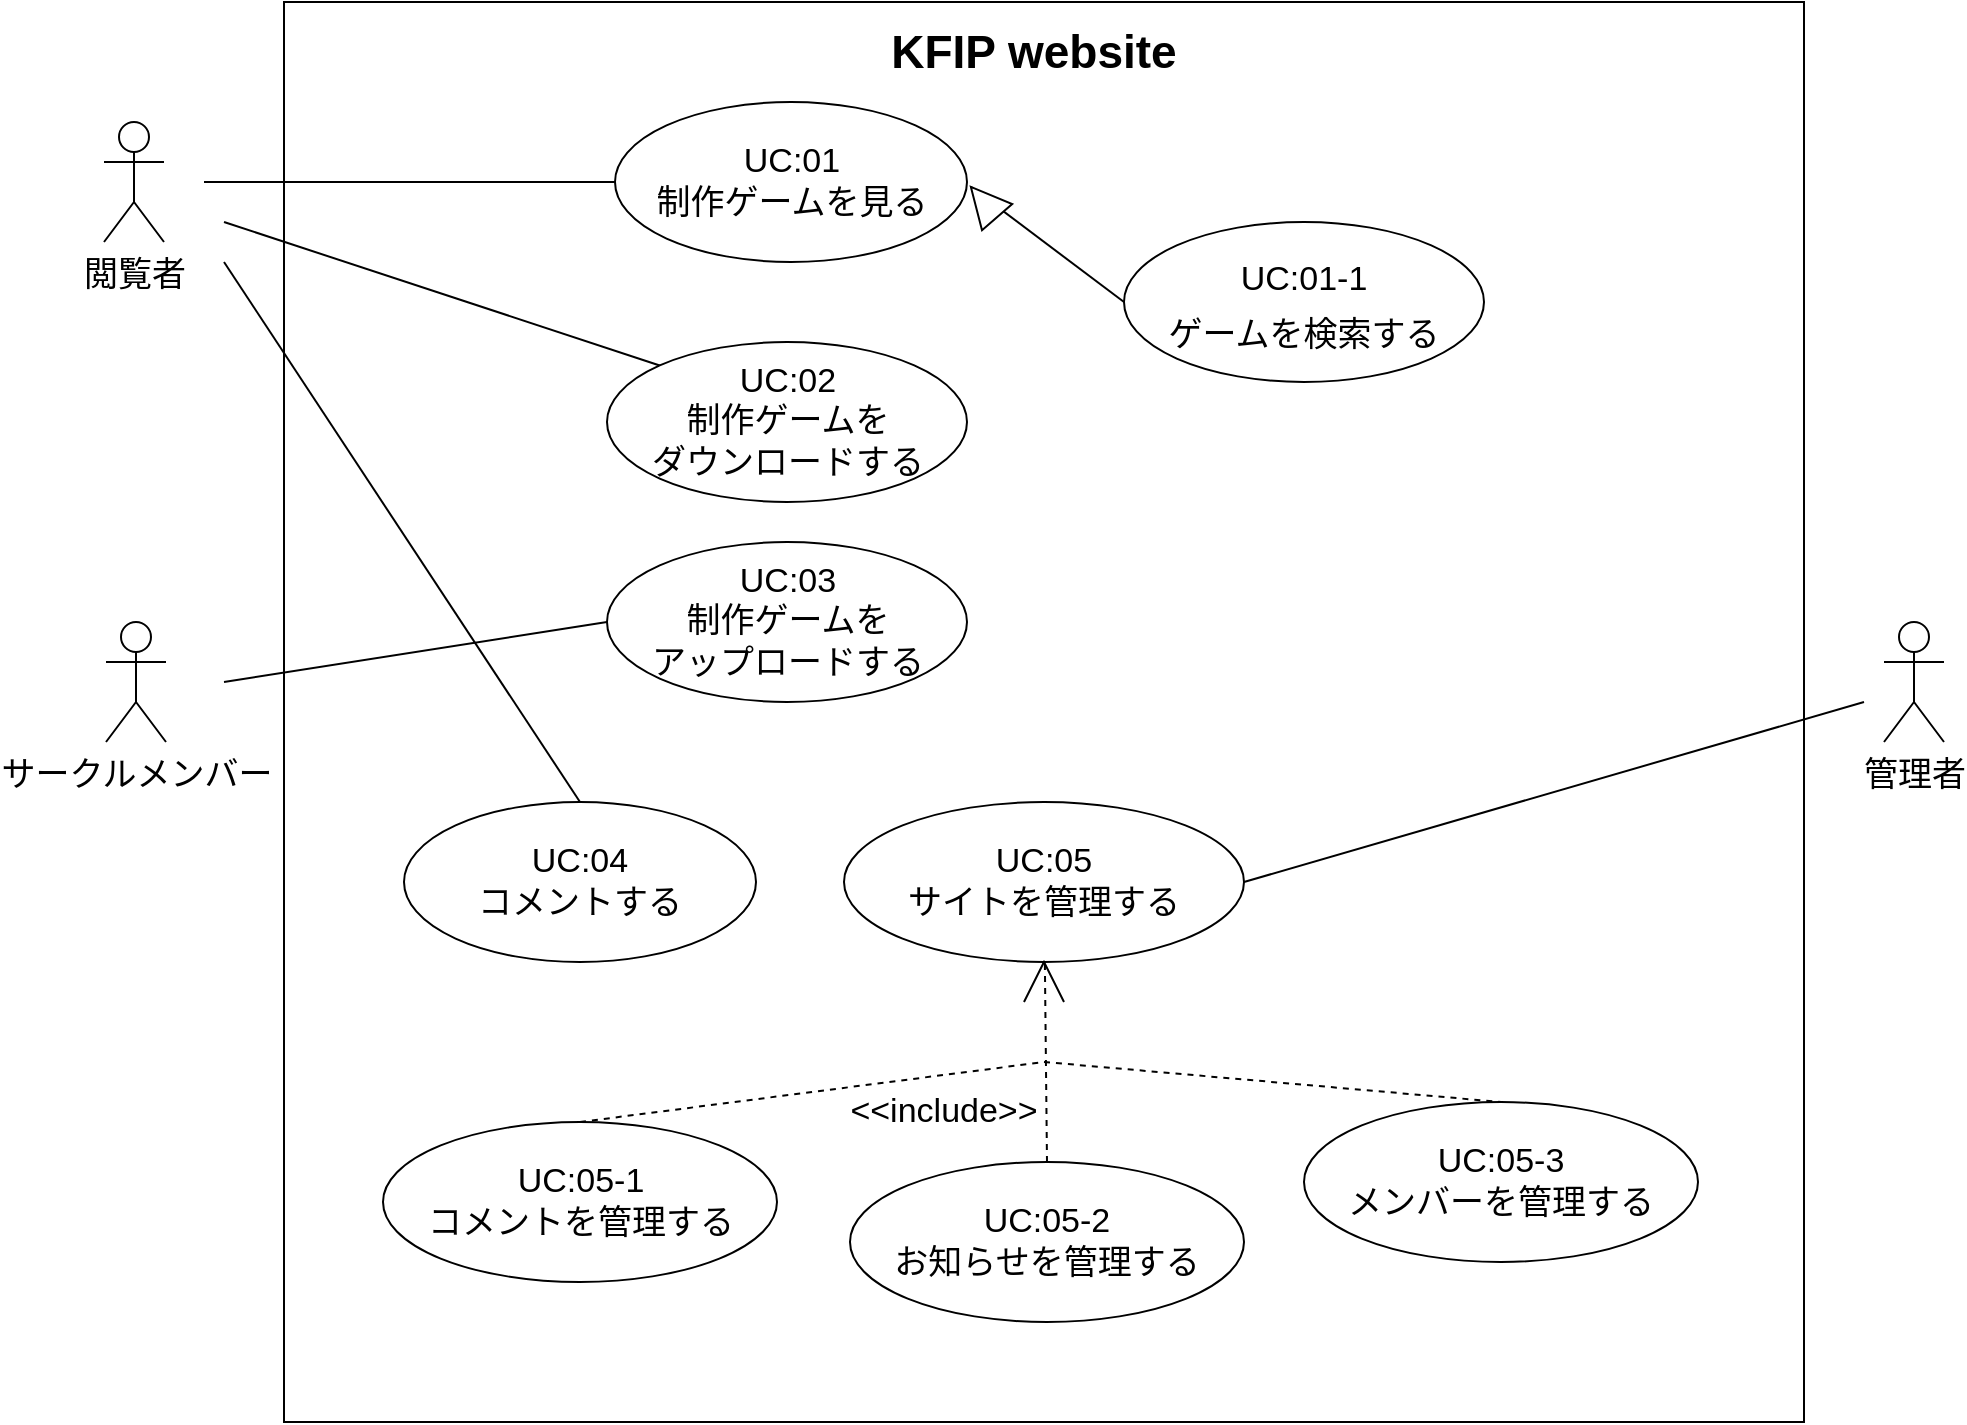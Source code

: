 <mxfile version="15.7.1" type="github" pages="4">
  <diagram id="S2I0wlSMrX725rbz-DaV" name="Use case">
    <mxGraphModel dx="1422" dy="762" grid="1" gridSize="10" guides="1" tooltips="1" connect="1" arrows="1" fold="1" page="1" pageScale="1" pageWidth="827" pageHeight="1169" math="0" shadow="0">
      <root>
        <mxCell id="0" />
        <mxCell id="1" parent="0" />
        <mxCell id="C7ps7MXUUIanhTUX-3WN-1" value="" style="shape=partialRectangle;whiteSpace=wrap;html=1;bottom=0;right=0;fillColor=none;fontSize=17;align=left;rotation=45;" parent="1" vertex="1">
          <mxGeometry x="531.5" y="565" width="20" height="20" as="geometry" />
        </mxCell>
        <mxCell id="UnctlhhIIt_SyHVeLb5L-2" value="" style="rounded=0;whiteSpace=wrap;html=1;fontSize=17;" parent="1" vertex="1">
          <mxGeometry x="160" y="80" width="760" height="710" as="geometry" />
        </mxCell>
        <mxCell id="UnctlhhIIt_SyHVeLb5L-1" value="KFIP website" style="text;html=1;strokeColor=none;fillColor=none;align=center;verticalAlign=middle;whiteSpace=wrap;rounded=0;fontSize=23;fontStyle=1" parent="1" vertex="1">
          <mxGeometry x="460" y="90" width="150" height="30" as="geometry" />
        </mxCell>
        <mxCell id="UnctlhhIIt_SyHVeLb5L-3" value="閲覧者" style="shape=umlActor;verticalLabelPosition=bottom;verticalAlign=top;html=1;outlineConnect=0;fontSize=17;" parent="1" vertex="1">
          <mxGeometry x="70" y="140" width="30" height="60" as="geometry" />
        </mxCell>
        <mxCell id="UnctlhhIIt_SyHVeLb5L-4" value="管理者" style="shape=umlActor;verticalLabelPosition=bottom;verticalAlign=top;html=1;outlineConnect=0;fontSize=17;" parent="1" vertex="1">
          <mxGeometry x="960" y="390" width="30" height="60" as="geometry" />
        </mxCell>
        <mxCell id="UnctlhhIIt_SyHVeLb5L-5" value="サークルメンバー" style="shape=umlActor;verticalLabelPosition=bottom;verticalAlign=top;html=1;outlineConnect=0;fontSize=17;" parent="1" vertex="1">
          <mxGeometry x="71" y="390" width="30" height="60" as="geometry" />
        </mxCell>
        <mxCell id="UnctlhhIIt_SyHVeLb5L-6" value="UC:01&lt;br&gt;制作ゲームを見る" style="ellipse;whiteSpace=wrap;html=1;fontSize=17;" parent="1" vertex="1">
          <mxGeometry x="325.5" y="130" width="176" height="80" as="geometry" />
        </mxCell>
        <mxCell id="UnctlhhIIt_SyHVeLb5L-8" value="UC:04&lt;br&gt;コメントする" style="ellipse;whiteSpace=wrap;html=1;fontSize=17;" parent="1" vertex="1">
          <mxGeometry x="220" y="480" width="176" height="80" as="geometry" />
        </mxCell>
        <mxCell id="UnctlhhIIt_SyHVeLb5L-9" value="" style="endArrow=none;html=1;rounded=0;fontSize=17;entryX=0;entryY=0.5;entryDx=0;entryDy=0;" parent="1" target="UnctlhhIIt_SyHVeLb5L-6" edge="1">
          <mxGeometry width="50" height="50" relative="1" as="geometry">
            <mxPoint x="120" y="170" as="sourcePoint" />
            <mxPoint x="440" y="280" as="targetPoint" />
          </mxGeometry>
        </mxCell>
        <mxCell id="UnctlhhIIt_SyHVeLb5L-10" value="" style="endArrow=none;html=1;rounded=0;fontSize=17;entryX=0;entryY=0;entryDx=0;entryDy=0;" parent="1" target="UnctlhhIIt_SyHVeLb5L-16" edge="1">
          <mxGeometry width="50" height="50" relative="1" as="geometry">
            <mxPoint x="130" y="190" as="sourcePoint" />
            <mxPoint x="440" y="280" as="targetPoint" />
          </mxGeometry>
        </mxCell>
        <mxCell id="UnctlhhIIt_SyHVeLb5L-11" value="" style="endArrow=none;html=1;rounded=0;fontSize=17;entryX=0;entryY=0.5;entryDx=0;entryDy=0;" parent="1" target="UnctlhhIIt_SyHVeLb5L-19" edge="1">
          <mxGeometry width="50" height="50" relative="1" as="geometry">
            <mxPoint x="130" y="420" as="sourcePoint" />
            <mxPoint x="440" y="280" as="targetPoint" />
          </mxGeometry>
        </mxCell>
        <mxCell id="UnctlhhIIt_SyHVeLb5L-13" value="" style="endArrow=none;html=1;rounded=0;fontSize=17;exitX=0.5;exitY=0;exitDx=0;exitDy=0;" parent="1" source="UnctlhhIIt_SyHVeLb5L-8" edge="1">
          <mxGeometry width="50" height="50" relative="1" as="geometry">
            <mxPoint x="390" y="330" as="sourcePoint" />
            <mxPoint x="130" y="210" as="targetPoint" />
          </mxGeometry>
        </mxCell>
        <mxCell id="UnctlhhIIt_SyHVeLb5L-15" value="UC:05&lt;br&gt;サイトを管理する" style="ellipse;whiteSpace=wrap;html=1;fontSize=17;" parent="1" vertex="1">
          <mxGeometry x="440" y="480" width="200" height="80" as="geometry" />
        </mxCell>
        <mxCell id="UnctlhhIIt_SyHVeLb5L-16" value="UC:02&lt;br&gt;制作ゲームを&lt;br&gt;ダウンロードする" style="ellipse;whiteSpace=wrap;html=1;fontSize=17;" parent="1" vertex="1">
          <mxGeometry x="321.5" y="250" width="180" height="80" as="geometry" />
        </mxCell>
        <mxCell id="UnctlhhIIt_SyHVeLb5L-19" value="UC:03&lt;br&gt;制作ゲームを&lt;br&gt;アップロードする" style="ellipse;whiteSpace=wrap;html=1;fontSize=17;" parent="1" vertex="1">
          <mxGeometry x="321.5" y="350" width="180" height="80" as="geometry" />
        </mxCell>
        <mxCell id="UnctlhhIIt_SyHVeLb5L-20" value="" style="endArrow=none;html=1;rounded=0;fontSize=17;exitX=1;exitY=0.5;exitDx=0;exitDy=0;" parent="1" source="UnctlhhIIt_SyHVeLb5L-15" edge="1">
          <mxGeometry width="50" height="50" relative="1" as="geometry">
            <mxPoint x="390" y="530" as="sourcePoint" />
            <mxPoint x="950" y="430" as="targetPoint" />
          </mxGeometry>
        </mxCell>
        <mxCell id="UnctlhhIIt_SyHVeLb5L-21" value="UC:05-1&lt;br&gt;コメントを管理する" style="ellipse;whiteSpace=wrap;html=1;fontSize=17;" parent="1" vertex="1">
          <mxGeometry x="209.5" y="640" width="197" height="80" as="geometry" />
        </mxCell>
        <mxCell id="UnctlhhIIt_SyHVeLb5L-22" value="UC:05-3&lt;br&gt;メンバーを管理する" style="ellipse;whiteSpace=wrap;html=1;fontSize=17;" parent="1" vertex="1">
          <mxGeometry x="670" y="630" width="197" height="80" as="geometry" />
        </mxCell>
        <mxCell id="UnctlhhIIt_SyHVeLb5L-23" value="UC:05-2&lt;br&gt;お知らせを管理する" style="ellipse;whiteSpace=wrap;html=1;fontSize=17;" parent="1" vertex="1">
          <mxGeometry x="443" y="660" width="197" height="80" as="geometry" />
        </mxCell>
        <mxCell id="UnctlhhIIt_SyHVeLb5L-29" value="" style="endArrow=none;dashed=1;html=1;rounded=0;fontSize=17;entryX=0.5;entryY=0;entryDx=0;entryDy=0;" parent="1" target="UnctlhhIIt_SyHVeLb5L-22" edge="1">
          <mxGeometry width="50" height="50" relative="1" as="geometry">
            <mxPoint x="540" y="610" as="sourcePoint" />
            <mxPoint x="440" y="460" as="targetPoint" />
          </mxGeometry>
        </mxCell>
        <mxCell id="UnctlhhIIt_SyHVeLb5L-31" value="" style="endArrow=none;dashed=1;html=1;rounded=0;fontSize=17;exitX=0.5;exitY=0;exitDx=0;exitDy=0;" parent="1" source="UnctlhhIIt_SyHVeLb5L-21" edge="1">
          <mxGeometry width="50" height="50" relative="1" as="geometry">
            <mxPoint x="390" y="510" as="sourcePoint" />
            <mxPoint x="540" y="610" as="targetPoint" />
          </mxGeometry>
        </mxCell>
        <mxCell id="UnctlhhIIt_SyHVeLb5L-32" value="&amp;lt;&amp;lt;include&amp;gt;&amp;gt;" style="text;html=1;strokeColor=none;fillColor=none;align=center;verticalAlign=middle;whiteSpace=wrap;rounded=0;fontSize=17;" parent="1" vertex="1">
          <mxGeometry x="460" y="620" width="60" height="30" as="geometry" />
        </mxCell>
        <mxCell id="lSmq44WDUAsbJsBYbQgb-2" value="&lt;font style=&quot;font-size: 17px&quot;&gt;UC:01-1&lt;br&gt;ゲームを検索する&lt;br&gt;&lt;/font&gt;" style="ellipse;whiteSpace=wrap;html=1;fontSize=23;" parent="1" vertex="1">
          <mxGeometry x="580" y="190" width="180" height="80" as="geometry" />
        </mxCell>
        <mxCell id="lSmq44WDUAsbJsBYbQgb-3" value="" style="endArrow=none;html=1;rounded=0;fontSize=17;entryX=0;entryY=0.5;entryDx=0;entryDy=0;exitX=1;exitY=0.5;exitDx=0;exitDy=0;startArrow=none;" parent="1" source="lSmq44WDUAsbJsBYbQgb-4" target="lSmq44WDUAsbJsBYbQgb-2" edge="1">
          <mxGeometry width="50" height="50" relative="1" as="geometry">
            <mxPoint x="390" y="440" as="sourcePoint" />
            <mxPoint x="440" y="390" as="targetPoint" />
          </mxGeometry>
        </mxCell>
        <mxCell id="lSmq44WDUAsbJsBYbQgb-4" value="" style="triangle;whiteSpace=wrap;html=1;fontSize=17;rotation=-131;" parent="1" vertex="1">
          <mxGeometry x="500" y="170" width="20" height="20" as="geometry" />
        </mxCell>
        <mxCell id="C7ps7MXUUIanhTUX-3WN-2" value="" style="endArrow=none;dashed=1;html=1;rounded=0;fontSize=17;exitX=0.5;exitY=0;exitDx=0;exitDy=0;" parent="1" source="UnctlhhIIt_SyHVeLb5L-23" target="UnctlhhIIt_SyHVeLb5L-15" edge="1">
          <mxGeometry width="50" height="50" relative="1" as="geometry">
            <mxPoint x="541.5" y="660" as="sourcePoint" />
            <mxPoint x="542" y="560" as="targetPoint" />
          </mxGeometry>
        </mxCell>
        <mxCell id="C7ps7MXUUIanhTUX-3WN-3" value="" style="endArrow=none;html=1;rounded=0;fontSize=17;" parent="1" edge="1">
          <mxGeometry width="50" height="50" relative="1" as="geometry">
            <mxPoint x="530" y="580" as="sourcePoint" />
            <mxPoint x="550" y="580" as="targetPoint" />
            <Array as="points">
              <mxPoint x="540" y="560" />
            </Array>
          </mxGeometry>
        </mxCell>
      </root>
    </mxGraphModel>
  </diagram>
  <diagram id="hqqcF_i-qAJompUHloqv" name="view flow">
    <mxGraphModel dx="1422" dy="762" grid="1" gridSize="10" guides="1" tooltips="1" connect="1" arrows="1" fold="1" page="1" pageScale="1" pageWidth="1169" pageHeight="827" math="0" shadow="0">
      <root>
        <mxCell id="Oxms8DEm8v7QBsaq4cV5-0" />
        <mxCell id="Oxms8DEm8v7QBsaq4cV5-1" parent="Oxms8DEm8v7QBsaq4cV5-0" />
        <mxCell id="qLW_QcxfSuufsoovuB6Y-15" value="" style="edgeStyle=orthogonalEdgeStyle;rounded=0;orthogonalLoop=1;jettySize=auto;html=1;fontSize=17;" parent="Oxms8DEm8v7QBsaq4cV5-1" source="qLW_QcxfSuufsoovuB6Y-0" target="qLW_QcxfSuufsoovuB6Y-1" edge="1">
          <mxGeometry relative="1" as="geometry" />
        </mxCell>
        <mxCell id="qLW_QcxfSuufsoovuB6Y-0" value="トップ画面&lt;br&gt;&lt;br&gt;お知らせ一覧" style="html=1;fontSize=17;" parent="Oxms8DEm8v7QBsaq4cV5-1" vertex="1">
          <mxGeometry x="60" y="90" width="170" height="100" as="geometry" />
        </mxCell>
        <mxCell id="qLW_QcxfSuufsoovuB6Y-1" value="お知らせ&lt;br&gt;詳細画面" style="rounded=0;whiteSpace=wrap;html=1;fontSize=17;" parent="Oxms8DEm8v7QBsaq4cV5-1" vertex="1">
          <mxGeometry x="85" y="240" width="120" height="60" as="geometry" />
        </mxCell>
        <mxCell id="qLW_QcxfSuufsoovuB6Y-2" value="" style="endArrow=classic;html=1;rounded=0;fontSize=17;entryX=0.5;entryY=0;entryDx=0;entryDy=0;" parent="Oxms8DEm8v7QBsaq4cV5-1" source="qLW_QcxfSuufsoovuB6Y-0" target="qLW_QcxfSuufsoovuB6Y-1" edge="1">
          <mxGeometry width="50" height="50" relative="1" as="geometry">
            <mxPoint x="145" y="190" as="sourcePoint" />
            <mxPoint x="440" y="330" as="targetPoint" />
          </mxGeometry>
        </mxCell>
        <mxCell id="qLW_QcxfSuufsoovuB6Y-3" value="ゲーム一覧画面" style="rounded=0;whiteSpace=wrap;html=1;fontSize=17;" parent="Oxms8DEm8v7QBsaq4cV5-1" vertex="1">
          <mxGeometry x="370" y="90" width="150" height="90" as="geometry" />
        </mxCell>
        <mxCell id="qLW_QcxfSuufsoovuB6Y-4" value="" style="endArrow=classic;html=1;rounded=0;fontSize=17;entryX=0;entryY=0.5;entryDx=0;entryDy=0;" parent="Oxms8DEm8v7QBsaq4cV5-1" target="qLW_QcxfSuufsoovuB6Y-3" edge="1">
          <mxGeometry width="50" height="50" relative="1" as="geometry">
            <mxPoint x="230" y="135" as="sourcePoint" />
            <mxPoint x="440" y="320" as="targetPoint" />
          </mxGeometry>
        </mxCell>
        <mxCell id="qLW_QcxfSuufsoovuB6Y-5" value="ログイン画面" style="rounded=0;whiteSpace=wrap;html=1;fontSize=17;" parent="Oxms8DEm8v7QBsaq4cV5-1" vertex="1">
          <mxGeometry x="370" y="502.5" width="150" height="80" as="geometry" />
        </mxCell>
        <mxCell id="qLW_QcxfSuufsoovuB6Y-6" value="管理画面" style="rounded=0;whiteSpace=wrap;html=1;fontSize=17;" parent="Oxms8DEm8v7QBsaq4cV5-1" vertex="1">
          <mxGeometry x="590" y="660" width="150" height="70" as="geometry" />
        </mxCell>
        <mxCell id="qLW_QcxfSuufsoovuB6Y-7" value="マイページ" style="rounded=0;whiteSpace=wrap;html=1;fontSize=17;" parent="Oxms8DEm8v7QBsaq4cV5-1" vertex="1">
          <mxGeometry x="590" y="500" width="150" height="85" as="geometry" />
        </mxCell>
        <mxCell id="qLW_QcxfSuufsoovuB6Y-8" value="" style="endArrow=classic;html=1;rounded=0;fontSize=17;exitX=0.5;exitY=1;exitDx=0;exitDy=0;" parent="Oxms8DEm8v7QBsaq4cV5-1" source="qLW_QcxfSuufsoovuB6Y-5" target="qLW_QcxfSuufsoovuB6Y-6" edge="1">
          <mxGeometry width="50" height="50" relative="1" as="geometry">
            <mxPoint x="440" y="412.5" as="sourcePoint" />
            <mxPoint x="490" y="362.5" as="targetPoint" />
            <Array as="points">
              <mxPoint x="445" y="695" />
            </Array>
          </mxGeometry>
        </mxCell>
        <mxCell id="qLW_QcxfSuufsoovuB6Y-9" value="" style="endArrow=classic;html=1;rounded=0;fontSize=17;entryX=0;entryY=0.5;entryDx=0;entryDy=0;exitX=1;exitY=0.5;exitDx=0;exitDy=0;" parent="Oxms8DEm8v7QBsaq4cV5-1" source="qLW_QcxfSuufsoovuB6Y-5" target="qLW_QcxfSuufsoovuB6Y-7" edge="1">
          <mxGeometry width="50" height="50" relative="1" as="geometry">
            <mxPoint x="440" y="412.5" as="sourcePoint" />
            <mxPoint x="490" y="362.5" as="targetPoint" />
          </mxGeometry>
        </mxCell>
        <mxCell id="qLW_QcxfSuufsoovuB6Y-10" value="ゲーム詳細画面" style="rounded=0;whiteSpace=wrap;html=1;fontSize=17;" parent="Oxms8DEm8v7QBsaq4cV5-1" vertex="1">
          <mxGeometry x="585" y="90" width="150" height="90" as="geometry" />
        </mxCell>
        <mxCell id="qLW_QcxfSuufsoovuB6Y-11" value="" style="endArrow=classic;html=1;rounded=0;fontSize=17;entryX=0;entryY=0.5;entryDx=0;entryDy=0;exitX=1;exitY=0.5;exitDx=0;exitDy=0;" parent="Oxms8DEm8v7QBsaq4cV5-1" source="qLW_QcxfSuufsoovuB6Y-3" target="qLW_QcxfSuufsoovuB6Y-10" edge="1">
          <mxGeometry width="50" height="50" relative="1" as="geometry">
            <mxPoint x="440" y="370" as="sourcePoint" />
            <mxPoint x="490" y="320" as="targetPoint" />
          </mxGeometry>
        </mxCell>
        <mxCell id="qLW_QcxfSuufsoovuB6Y-12" value="検索画面" style="rounded=0;whiteSpace=wrap;html=1;fontSize=17;" parent="Oxms8DEm8v7QBsaq4cV5-1" vertex="1">
          <mxGeometry x="585" y="210" width="150" height="90" as="geometry" />
        </mxCell>
        <mxCell id="qLW_QcxfSuufsoovuB6Y-13" value="" style="endArrow=classic;html=1;rounded=0;fontSize=17;entryX=0;entryY=0.5;entryDx=0;entryDy=0;exitX=0.5;exitY=1;exitDx=0;exitDy=0;" parent="Oxms8DEm8v7QBsaq4cV5-1" source="qLW_QcxfSuufsoovuB6Y-3" target="qLW_QcxfSuufsoovuB6Y-12" edge="1">
          <mxGeometry width="50" height="50" relative="1" as="geometry">
            <mxPoint x="440" y="370" as="sourcePoint" />
            <mxPoint x="490" y="320" as="targetPoint" />
            <Array as="points">
              <mxPoint x="445" y="255" />
            </Array>
          </mxGeometry>
        </mxCell>
        <mxCell id="qLW_QcxfSuufsoovuB6Y-14" value="" style="endArrow=classic;html=1;rounded=0;fontSize=17;exitX=0.5;exitY=0;exitDx=0;exitDy=0;entryX=0.5;entryY=1;entryDx=0;entryDy=0;" parent="Oxms8DEm8v7QBsaq4cV5-1" source="qLW_QcxfSuufsoovuB6Y-12" target="qLW_QcxfSuufsoovuB6Y-10" edge="1">
          <mxGeometry width="50" height="50" relative="1" as="geometry">
            <mxPoint x="440" y="370" as="sourcePoint" />
            <mxPoint x="490" y="320" as="targetPoint" />
            <Array as="points" />
          </mxGeometry>
        </mxCell>
        <mxCell id="qLW_QcxfSuufsoovuB6Y-16" value="メニュー選択" style="text;html=1;strokeColor=none;fillColor=none;align=center;verticalAlign=middle;whiteSpace=wrap;rounded=0;fontSize=17;" parent="Oxms8DEm8v7QBsaq4cV5-1" vertex="1">
          <mxGeometry x="230" y="100" width="120" height="30" as="geometry" />
        </mxCell>
        <mxCell id="qLW_QcxfSuufsoovuB6Y-17" value="" style="endArrow=classic;html=1;rounded=0;fontSize=17;entryX=0;entryY=0.5;entryDx=0;entryDy=0;exitX=0.417;exitY=1.2;exitDx=0;exitDy=0;exitPerimeter=0;" parent="Oxms8DEm8v7QBsaq4cV5-1" source="qLW_QcxfSuufsoovuB6Y-16" target="qLW_QcxfSuufsoovuB6Y-5" edge="1">
          <mxGeometry width="50" height="50" relative="1" as="geometry">
            <mxPoint x="390" y="530" as="sourcePoint" />
            <mxPoint x="440" y="480" as="targetPoint" />
            <Array as="points">
              <mxPoint x="280" y="543" />
            </Array>
          </mxGeometry>
        </mxCell>
        <mxCell id="qLW_QcxfSuufsoovuB6Y-18" value="アップロード画面" style="rounded=0;whiteSpace=wrap;html=1;fontSize=17;" parent="Oxms8DEm8v7QBsaq4cV5-1" vertex="1">
          <mxGeometry x="810" y="500" width="150" height="85" as="geometry" />
        </mxCell>
        <mxCell id="qLW_QcxfSuufsoovuB6Y-19" value="" style="endArrow=classic;html=1;rounded=0;fontSize=17;entryX=0;entryY=0.5;entryDx=0;entryDy=0;exitX=1;exitY=0.5;exitDx=0;exitDy=0;" parent="Oxms8DEm8v7QBsaq4cV5-1" source="qLW_QcxfSuufsoovuB6Y-7" target="qLW_QcxfSuufsoovuB6Y-18" edge="1">
          <mxGeometry width="50" height="50" relative="1" as="geometry">
            <mxPoint x="570" y="500" as="sourcePoint" />
            <mxPoint x="620" y="450" as="targetPoint" />
          </mxGeometry>
        </mxCell>
        <mxCell id="qLW_QcxfSuufsoovuB6Y-20" value="" style="endArrow=classic;html=1;rounded=0;fontSize=17;exitX=0.5;exitY=0;exitDx=0;exitDy=0;entryX=1;entryY=0.5;entryDx=0;entryDy=0;" parent="Oxms8DEm8v7QBsaq4cV5-1" source="qLW_QcxfSuufsoovuB6Y-18" target="qLW_QcxfSuufsoovuB6Y-10" edge="1">
          <mxGeometry width="50" height="50" relative="1" as="geometry">
            <mxPoint x="570" y="360" as="sourcePoint" />
            <mxPoint x="620" y="310" as="targetPoint" />
            <Array as="points">
              <mxPoint x="885" y="135" />
            </Array>
          </mxGeometry>
        </mxCell>
        <mxCell id="qLW_QcxfSuufsoovuB6Y-21" value="成功" style="text;html=1;strokeColor=none;fillColor=none;align=center;verticalAlign=middle;whiteSpace=wrap;rounded=0;fontSize=17;" parent="Oxms8DEm8v7QBsaq4cV5-1" vertex="1">
          <mxGeometry x="880" y="460" width="60" height="30" as="geometry" />
        </mxCell>
        <mxCell id="qLW_QcxfSuufsoovuB6Y-26" style="edgeStyle=orthogonalEdgeStyle;orthogonalLoop=1;jettySize=auto;html=1;exitX=1;exitY=0.5;exitDx=0;exitDy=0;fontSize=17;curved=1;" parent="Oxms8DEm8v7QBsaq4cV5-1" source="qLW_QcxfSuufsoovuB6Y-18" edge="1">
          <mxGeometry relative="1" as="geometry">
            <mxPoint x="885" y="590" as="targetPoint" />
            <Array as="points">
              <mxPoint x="1000" y="543" />
              <mxPoint x="1000" y="620" />
              <mxPoint x="885" y="620" />
            </Array>
          </mxGeometry>
        </mxCell>
        <mxCell id="qLW_QcxfSuufsoovuB6Y-27" value="失敗" style="text;html=1;strokeColor=none;fillColor=none;align=center;verticalAlign=middle;whiteSpace=wrap;rounded=0;fontSize=17;" parent="Oxms8DEm8v7QBsaq4cV5-1" vertex="1">
          <mxGeometry x="970" y="510" width="60" height="30" as="geometry" />
        </mxCell>
        <mxCell id="qLW_QcxfSuufsoovuB6Y-29" value="Aboutページ" style="rounded=0;whiteSpace=wrap;html=1;fontSize=17;" parent="Oxms8DEm8v7QBsaq4cV5-1" vertex="1">
          <mxGeometry x="370" y="340" width="150" height="80" as="geometry" />
        </mxCell>
        <mxCell id="qLW_QcxfSuufsoovuB6Y-30" value="" style="endArrow=classic;html=1;rounded=0;fontSize=17;entryX=0;entryY=0.5;entryDx=0;entryDy=0;" parent="Oxms8DEm8v7QBsaq4cV5-1" target="qLW_QcxfSuufsoovuB6Y-29" edge="1">
          <mxGeometry width="50" height="50" relative="1" as="geometry">
            <mxPoint x="280" y="140" as="sourcePoint" />
            <mxPoint x="620" y="310" as="targetPoint" />
            <Array as="points">
              <mxPoint x="280" y="380" />
            </Array>
          </mxGeometry>
        </mxCell>
        <mxCell id="qLW_QcxfSuufsoovuB6Y-31" value="お知らせ投稿画面" style="rounded=0;whiteSpace=wrap;html=1;fontSize=17;" parent="Oxms8DEm8v7QBsaq4cV5-1" vertex="1">
          <mxGeometry x="810" y="660" width="150" height="70" as="geometry" />
        </mxCell>
        <mxCell id="qLW_QcxfSuufsoovuB6Y-32" value="" style="endArrow=classic;html=1;rounded=0;fontSize=17;entryX=0;entryY=0.5;entryDx=0;entryDy=0;exitX=1;exitY=0.5;exitDx=0;exitDy=0;" parent="Oxms8DEm8v7QBsaq4cV5-1" source="qLW_QcxfSuufsoovuB6Y-6" target="qLW_QcxfSuufsoovuB6Y-31" edge="1">
          <mxGeometry width="50" height="50" relative="1" as="geometry">
            <mxPoint x="750" y="552.5" as="sourcePoint" />
            <mxPoint x="820" y="552.5" as="targetPoint" />
          </mxGeometry>
        </mxCell>
      </root>
    </mxGraphModel>
  </diagram>
  <diagram id="q17iD_PxmGGGY34T6oNs" name="memo">
    <mxGraphModel dx="1422" dy="762" grid="1" gridSize="10" guides="1" tooltips="1" connect="1" arrows="1" fold="1" page="1" pageScale="1" pageWidth="1169" pageHeight="827" math="0" shadow="0">
      <root>
        <mxCell id="H0Et2-3BPyRCmr18F_8d-0" />
        <mxCell id="H0Et2-3BPyRCmr18F_8d-1" parent="H0Et2-3BPyRCmr18F_8d-0" />
        <mxCell id="yw6hu8eK8ddh-0jOtXwQ-0" value="&lt;div&gt;仕様の書き出しメモ&lt;/div&gt;&lt;div&gt;&lt;br&gt;&lt;/div&gt;&lt;div&gt;&lt;span&gt;アップロード&lt;/span&gt;&lt;br&gt;&lt;/div&gt;&lt;div&gt;&lt;div&gt;&lt;ul&gt;&lt;li&gt;アップロード時には以下の項目を入力する。&lt;/li&gt;&lt;ul&gt;&lt;li&gt;ゲームタイトル&lt;/li&gt;&lt;li&gt;ゲームが保存されているストレージへのリンク（未完成の場合は省略可）(データベースにアップロードすると容量が怖い)&lt;/li&gt;&lt;li&gt;ゲーム紹介コメント&lt;/li&gt;&lt;ul&gt;&lt;li&gt;キャッチコピー（ゲーム一覧画面で表示される短いゲーム紹介文）&lt;/li&gt;&lt;li&gt;ゲーム説明（ゲーム詳細画面で表示）&lt;/li&gt;&lt;/ul&gt;&lt;li&gt;ゲームのスクリーンショット画像（0～複数枚）&lt;/li&gt;&lt;li&gt;タグ（ジャンルまたは自作タグ。個数制限をつける）&lt;/li&gt;&lt;/ul&gt;&lt;/ul&gt;&lt;div&gt;&lt;div&gt;ゲーム一覧・詳細画面&lt;/div&gt;&lt;div&gt;&lt;ul&gt;&lt;li&gt;ゲーム詳細画面でコメントをつけられるようにする&lt;/li&gt;&lt;li&gt;拍手機能をつける&lt;/li&gt;&lt;li&gt;各ゲームの閲覧回数やダウンロード回数がわかるようにする&lt;/li&gt;&lt;ul&gt;&lt;li&gt;閲覧回数はマイページのみで見れるようにし、ゲーム投稿者だけがわかるようにする&lt;/li&gt;&lt;/ul&gt;&lt;li&gt;ゲーム検索の対象は題名、作者名、ジャンル(タグ）&lt;/li&gt;&lt;li&gt;ゲーム一覧はアップロード日時、最終更新日時、ダウンロード回数、拍手回数でソートできるようにする&lt;/li&gt;&lt;li&gt;最終更新日は作者が内容を更新した、もしくはコメントが投稿されたときとする。&lt;/li&gt;&lt;li&gt;作者（メンバー）の名前とプロフ画像を表示する&lt;/li&gt;&lt;li&gt;作者は何人いてもよいが、存在するメンバーのみ選択できる。&lt;/li&gt;&lt;/ul&gt;&lt;/div&gt;&lt;/div&gt;&lt;/div&gt;&lt;div&gt;コメント&lt;/div&gt;&lt;ul&gt;&lt;li&gt;コメント時には投稿者名、本文を入力する。&lt;/li&gt;&lt;li&gt;投稿ボタンの近くにマナーを守ってコメントするように注意書きを書く&lt;/li&gt;&lt;li&gt;メンバーなら投稿者名を入力する必要をなくす&lt;/li&gt;&lt;ul&gt;&lt;li&gt;コメント投稿者の名前を決める欄の近くに、ログイン画面のリンクを貼る&lt;/li&gt;&lt;li&gt;ログイン後は元の画面に戻す&lt;/li&gt;&lt;li&gt;書いている途中のコメントが保存される方法を考える、もしくは画面遷移前にコメントが消えることを警告する&lt;/li&gt;&lt;/ul&gt;&lt;li&gt;メンバーからのコメントは、色付けしたり吹き出しの方向を変えたりしてわかるようにする&lt;/li&gt;&lt;li&gt;スパムコメント対策を考える&lt;/li&gt;&lt;/ul&gt;&lt;div&gt;お知らせ&lt;/div&gt;&lt;/div&gt;&lt;div&gt;&lt;ul&gt;&lt;li&gt;お知らせは xxxx年x月というカテゴリでまとめる&lt;/li&gt;&lt;li&gt;お知らせ投稿時には題名、本文を入力する。&lt;/li&gt;&lt;li&gt;管理者のみお知らせの投稿、更新、削除ができるようにする。&lt;/li&gt;&lt;/ul&gt;&lt;div&gt;ログイン&lt;/div&gt;&lt;/div&gt;&lt;div&gt;&lt;ul&gt;&lt;li&gt;メンバー新規登録は管理者が行う。&lt;/li&gt;&lt;li&gt;IDは大学メールアドレスもしくは個人のメールアドレスとする&lt;/li&gt;&lt;li&gt;マイページからメンバー脱退ができるようにする&lt;/li&gt;&lt;li&gt;マイページから名前やプロフ画像を変更できるようにする&lt;/li&gt;&lt;li&gt;マイページからアップロードしたゲームの更新、削除ができる&lt;/li&gt;&lt;li&gt;管理人は管理画面からサイトのロゴを画像アップロードによって変更できる&lt;/li&gt;&lt;/ul&gt;&lt;/div&gt;" style="text;html=1;strokeColor=none;fillColor=none;align=left;verticalAlign=middle;whiteSpace=wrap;rounded=0;fontSize=17;" parent="H0Et2-3BPyRCmr18F_8d-1" vertex="1">
          <mxGeometry x="20" y="10" width="1050" height="990" as="geometry" />
        </mxCell>
        <mxCell id="I42EX96WJBcU6OOZt9Dc-0" style="edgeStyle=orthogonalEdgeStyle;curved=1;orthogonalLoop=1;jettySize=auto;html=1;exitX=0.5;exitY=1;exitDx=0;exitDy=0;" edge="1" parent="H0Et2-3BPyRCmr18F_8d-1" source="yw6hu8eK8ddh-0jOtXwQ-0" target="yw6hu8eK8ddh-0jOtXwQ-0">
          <mxGeometry relative="1" as="geometry" />
        </mxCell>
      </root>
    </mxGraphModel>
  </diagram>
  <diagram id="Zj8mTCGoHbxfgw04R7ut" name="E-R">
    <mxGraphModel dx="1422" dy="1589" grid="1" gridSize="10" guides="1" tooltips="1" connect="1" arrows="1" fold="1" page="1" pageScale="1" pageWidth="1169" pageHeight="827" math="0" shadow="0">
      <root>
        <mxCell id="rTLdlGPutX1kmxERK0Ck-0" />
        <mxCell id="rTLdlGPutX1kmxERK0Ck-1" parent="rTLdlGPutX1kmxERK0Ck-0" />
        <mxCell id="bCLBka3R2tsTQHePBDOe-0" value="&lt;div style=&quot;color: rgb(0 , 0 , 0) ; font-family: &amp;#34;helvetica&amp;#34; ; font-size: 17px ; font-style: normal ; font-weight: 400 ; letter-spacing: normal ; text-align: left ; text-indent: 0px ; text-transform: none ; word-spacing: 0px ; background-color: rgb(248 , 249 , 250)&quot;&gt;&lt;b&gt;スキーマ&lt;span&gt;&amp;nbsp;&lt;/span&gt;&lt;/b&gt;(idは省略)&lt;/div&gt;&lt;div style=&quot;color: rgb(0 , 0 , 0) ; font-family: &amp;#34;helvetica&amp;#34; ; font-size: 17px ; font-style: normal ; font-weight: 400 ; letter-spacing: normal ; text-align: left ; text-indent: 0px ; text-transform: none ; word-spacing: 0px ; background-color: rgb(248 , 249 , 250)&quot;&gt;ゲーム（&lt;span&gt;タイトル、リンク、SS画像、タグ、キャッチコピー、説明文、投稿日時、最終更新日、閲覧回数、DL回数、拍手回数）&lt;/span&gt;&lt;/div&gt;&lt;div style=&quot;color: rgb(0 , 0 , 0) ; font-family: &amp;#34;helvetica&amp;#34; ; font-size: 17px ; font-style: normal ; font-weight: 400 ; letter-spacing: normal ; text-align: left ; text-indent: 0px ; text-transform: none ; word-spacing: 0px ; background-color: rgb(248 , 249 , 250)&quot;&gt;タグ（名前）&lt;/div&gt;&lt;span style=&quot;color: rgb(0 , 0 , 0) ; font-family: &amp;#34;helvetica&amp;#34; ; font-size: 17px ; font-style: normal ; font-weight: 400 ; letter-spacing: normal ; text-align: left ; text-indent: 0px ; text-transform: none ; word-spacing: 0px ; background-color: rgb(248 , 249 , 250) ; display: inline ; float: none&quot;&gt;コメント（投稿者名、hashID、本文、投稿日時）&lt;/span&gt;&lt;br style=&quot;color: rgb(0 , 0 , 0) ; font-family: &amp;#34;helvetica&amp;#34; ; font-size: 17px ; font-style: normal ; font-weight: 400 ; letter-spacing: normal ; text-align: left ; text-indent: 0px ; text-transform: none ; word-spacing: 0px ; background-color: rgb(248 , 249 , 250)&quot;&gt;&lt;span style=&quot;color: rgb(0 , 0 , 0) ; font-family: &amp;#34;helvetica&amp;#34; ; font-size: 17px ; font-style: normal ; font-weight: 400 ; letter-spacing: normal ; text-align: left ; text-indent: 0px ; text-transform: none ; word-spacing: 0px ; background-color: rgb(248 , 249 , 250) ; display: inline ; float: none&quot;&gt;メンバー（メールアドレス、パスワード、名前、プロフ画像）&lt;/span&gt;&lt;br style=&quot;color: rgb(0 , 0 , 0) ; font-family: &amp;#34;helvetica&amp;#34; ; font-size: 17px ; font-style: normal ; font-weight: 400 ; letter-spacing: normal ; text-align: left ; text-indent: 0px ; text-transform: none ; word-spacing: 0px ; background-color: rgb(248 , 249 , 250)&quot;&gt;&lt;div style=&quot;color: rgb(0 , 0 , 0) ; font-family: &amp;#34;helvetica&amp;#34; ; font-size: 17px ; font-style: normal ; font-weight: 400 ; letter-spacing: normal ; text-align: left ; text-indent: 0px ; text-transform: none ; word-spacing: 0px ; background-color: rgb(248 , 249 , 250)&quot;&gt;&lt;br&gt;&lt;/div&gt;&lt;div style=&quot;color: rgb(0 , 0 , 0) ; font-family: &amp;#34;helvetica&amp;#34; ; font-size: 17px ; font-style: normal ; font-weight: 400 ; letter-spacing: normal ; text-align: left ; text-indent: 0px ; text-transform: none ; word-spacing: 0px ; background-color: rgb(248 , 249 , 250)&quot;&gt;お知らせ（題名、本文、投稿日時&lt;span&gt;）&lt;/span&gt;&lt;/div&gt;&lt;div style=&quot;color: rgb(0 , 0 , 0) ; font-family: &amp;#34;helvetica&amp;#34; ; font-size: 17px ; font-style: normal ; font-weight: 400 ; letter-spacing: normal ; text-align: left ; text-indent: 0px ; text-transform: none ; word-spacing: 0px ; background-color: rgb(248 , 249 , 250)&quot;&gt;&lt;br&gt;&lt;/div&gt;&lt;div style=&quot;color: rgb(0 , 0 , 0) ; font-family: &amp;#34;helvetica&amp;#34; ; font-size: 17px ; font-style: normal ; font-weight: 400 ; letter-spacing: normal ; text-align: left ; text-indent: 0px ; text-transform: none ; word-spacing: 0px ; background-color: rgb(248 , 249 , 250)&quot;&gt;制作（ゲームid、作者id）&lt;br&gt;&lt;/div&gt;&lt;div style=&quot;color: rgb(0 , 0 , 0) ; font-family: &amp;#34;helvetica&amp;#34; ; font-size: 17px ; font-style: normal ; font-weight: 400 ; letter-spacing: normal ; text-align: left ; text-indent: 0px ; text-transform: none ; word-spacing: 0px ; background-color: rgb(248 , 249 , 250)&quot;&gt;投稿（メンバid、コメントid）&lt;/div&gt;" style="text;whiteSpace=wrap;html=1;" vertex="1" parent="rTLdlGPutX1kmxERK0Ck-1">
          <mxGeometry x="35" y="-800" width="1085" height="220" as="geometry" />
        </mxCell>
        <mxCell id="tZ5q6RtnZYmX_b4tyHRn-17" value="games" style="shape=table;startSize=30;container=1;collapsible=1;childLayout=tableLayout;fixedRows=1;rowLines=0;fontStyle=1;align=center;resizeLast=1;rounded=0;sketch=0;" vertex="1" parent="rTLdlGPutX1kmxERK0Ck-1">
          <mxGeometry x="660" y="-500" width="180" height="390" as="geometry" />
        </mxCell>
        <mxCell id="tZ5q6RtnZYmX_b4tyHRn-18" value="" style="shape=partialRectangle;collapsible=0;dropTarget=0;pointerEvents=0;fillColor=none;top=0;left=0;bottom=1;right=0;points=[[0,0.5],[1,0.5]];portConstraint=eastwest;rounded=0;sketch=0;" vertex="1" parent="tZ5q6RtnZYmX_b4tyHRn-17">
          <mxGeometry y="30" width="180" height="30" as="geometry" />
        </mxCell>
        <mxCell id="tZ5q6RtnZYmX_b4tyHRn-19" value="PK" style="shape=partialRectangle;connectable=0;fillColor=none;top=0;left=0;bottom=0;right=0;fontStyle=1;overflow=hidden;rounded=0;sketch=0;" vertex="1" parent="tZ5q6RtnZYmX_b4tyHRn-18">
          <mxGeometry width="30" height="30" as="geometry">
            <mxRectangle width="30" height="30" as="alternateBounds" />
          </mxGeometry>
        </mxCell>
        <mxCell id="tZ5q6RtnZYmX_b4tyHRn-20" value="gameID" style="shape=partialRectangle;connectable=0;fillColor=none;top=0;left=0;bottom=0;right=0;align=left;spacingLeft=6;fontStyle=5;overflow=hidden;rounded=0;sketch=0;" vertex="1" parent="tZ5q6RtnZYmX_b4tyHRn-18">
          <mxGeometry x="30" width="150" height="30" as="geometry">
            <mxRectangle width="150" height="30" as="alternateBounds" />
          </mxGeometry>
        </mxCell>
        <mxCell id="tZ5q6RtnZYmX_b4tyHRn-21" value="" style="shape=partialRectangle;collapsible=0;dropTarget=0;pointerEvents=0;fillColor=none;top=0;left=0;bottom=0;right=0;points=[[0,0.5],[1,0.5]];portConstraint=eastwest;rounded=0;sketch=0;" vertex="1" parent="tZ5q6RtnZYmX_b4tyHRn-17">
          <mxGeometry y="60" width="180" height="30" as="geometry" />
        </mxCell>
        <mxCell id="tZ5q6RtnZYmX_b4tyHRn-22" value="" style="shape=partialRectangle;connectable=0;fillColor=none;top=0;left=0;bottom=0;right=0;editable=1;overflow=hidden;rounded=0;sketch=0;" vertex="1" parent="tZ5q6RtnZYmX_b4tyHRn-21">
          <mxGeometry width="30" height="30" as="geometry">
            <mxRectangle width="30" height="30" as="alternateBounds" />
          </mxGeometry>
        </mxCell>
        <mxCell id="tZ5q6RtnZYmX_b4tyHRn-23" value="title" style="shape=partialRectangle;connectable=0;fillColor=none;top=0;left=0;bottom=0;right=0;align=left;spacingLeft=6;overflow=hidden;rounded=0;sketch=0;" vertex="1" parent="tZ5q6RtnZYmX_b4tyHRn-21">
          <mxGeometry x="30" width="150" height="30" as="geometry">
            <mxRectangle width="150" height="30" as="alternateBounds" />
          </mxGeometry>
        </mxCell>
        <mxCell id="tZ5q6RtnZYmX_b4tyHRn-24" value="" style="shape=partialRectangle;collapsible=0;dropTarget=0;pointerEvents=0;fillColor=none;top=0;left=0;bottom=0;right=0;points=[[0,0.5],[1,0.5]];portConstraint=eastwest;rounded=0;sketch=0;" vertex="1" parent="tZ5q6RtnZYmX_b4tyHRn-17">
          <mxGeometry y="90" width="180" height="30" as="geometry" />
        </mxCell>
        <mxCell id="tZ5q6RtnZYmX_b4tyHRn-25" value="" style="shape=partialRectangle;connectable=0;fillColor=none;top=0;left=0;bottom=0;right=0;editable=1;overflow=hidden;rounded=0;sketch=0;" vertex="1" parent="tZ5q6RtnZYmX_b4tyHRn-24">
          <mxGeometry width="30" height="30" as="geometry">
            <mxRectangle width="30" height="30" as="alternateBounds" />
          </mxGeometry>
        </mxCell>
        <mxCell id="tZ5q6RtnZYmX_b4tyHRn-26" value="link" style="shape=partialRectangle;connectable=0;fillColor=none;top=0;left=0;bottom=0;right=0;align=left;spacingLeft=6;overflow=hidden;rounded=0;sketch=0;" vertex="1" parent="tZ5q6RtnZYmX_b4tyHRn-24">
          <mxGeometry x="30" width="150" height="30" as="geometry">
            <mxRectangle width="150" height="30" as="alternateBounds" />
          </mxGeometry>
        </mxCell>
        <mxCell id="tZ5q6RtnZYmX_b4tyHRn-27" value="" style="shape=partialRectangle;collapsible=0;dropTarget=0;pointerEvents=0;fillColor=none;top=0;left=0;bottom=0;right=0;points=[[0,0.5],[1,0.5]];portConstraint=eastwest;rounded=0;sketch=0;" vertex="1" parent="tZ5q6RtnZYmX_b4tyHRn-17">
          <mxGeometry y="120" width="180" height="30" as="geometry" />
        </mxCell>
        <mxCell id="tZ5q6RtnZYmX_b4tyHRn-28" value="FK1" style="shape=partialRectangle;connectable=0;fillColor=none;top=0;left=0;bottom=0;right=0;editable=1;overflow=hidden;rounded=0;sketch=0;" vertex="1" parent="tZ5q6RtnZYmX_b4tyHRn-27">
          <mxGeometry width="30" height="30" as="geometry">
            <mxRectangle width="30" height="30" as="alternateBounds" />
          </mxGeometry>
        </mxCell>
        <mxCell id="tZ5q6RtnZYmX_b4tyHRn-29" value="images" style="shape=partialRectangle;connectable=0;fillColor=none;top=0;left=0;bottom=0;right=0;align=left;spacingLeft=6;overflow=hidden;rounded=0;sketch=0;" vertex="1" parent="tZ5q6RtnZYmX_b4tyHRn-27">
          <mxGeometry x="30" width="150" height="30" as="geometry">
            <mxRectangle width="150" height="30" as="alternateBounds" />
          </mxGeometry>
        </mxCell>
        <mxCell id="tZ5q6RtnZYmX_b4tyHRn-30" value="" style="shape=partialRectangle;collapsible=0;dropTarget=0;pointerEvents=0;fillColor=none;top=0;left=0;bottom=0;right=0;points=[[0,0.5],[1,0.5]];portConstraint=eastwest;rounded=0;sketch=0;" vertex="1" parent="tZ5q6RtnZYmX_b4tyHRn-17">
          <mxGeometry y="150" width="180" height="30" as="geometry" />
        </mxCell>
        <mxCell id="tZ5q6RtnZYmX_b4tyHRn-31" value="FK1" style="shape=partialRectangle;connectable=0;fillColor=none;top=0;left=0;bottom=0;right=0;editable=1;overflow=hidden;rounded=0;sketch=0;" vertex="1" parent="tZ5q6RtnZYmX_b4tyHRn-30">
          <mxGeometry width="30" height="30" as="geometry">
            <mxRectangle width="30" height="30" as="alternateBounds" />
          </mxGeometry>
        </mxCell>
        <mxCell id="tZ5q6RtnZYmX_b4tyHRn-32" value="tags" style="shape=partialRectangle;connectable=0;fillColor=none;top=0;left=0;bottom=0;right=0;align=left;spacingLeft=6;overflow=hidden;rounded=0;sketch=0;" vertex="1" parent="tZ5q6RtnZYmX_b4tyHRn-30">
          <mxGeometry x="30" width="150" height="30" as="geometry">
            <mxRectangle width="150" height="30" as="alternateBounds" />
          </mxGeometry>
        </mxCell>
        <mxCell id="tZ5q6RtnZYmX_b4tyHRn-33" value="" style="shape=partialRectangle;collapsible=0;dropTarget=0;pointerEvents=0;fillColor=none;top=0;left=0;bottom=0;right=0;points=[[0,0.5],[1,0.5]];portConstraint=eastwest;rounded=0;sketch=0;" vertex="1" parent="tZ5q6RtnZYmX_b4tyHRn-17">
          <mxGeometry y="180" width="180" height="30" as="geometry" />
        </mxCell>
        <mxCell id="tZ5q6RtnZYmX_b4tyHRn-34" value="" style="shape=partialRectangle;connectable=0;fillColor=none;top=0;left=0;bottom=0;right=0;editable=1;overflow=hidden;rounded=0;sketch=0;" vertex="1" parent="tZ5q6RtnZYmX_b4tyHRn-33">
          <mxGeometry width="30" height="30" as="geometry">
            <mxRectangle width="30" height="30" as="alternateBounds" />
          </mxGeometry>
        </mxCell>
        <mxCell id="tZ5q6RtnZYmX_b4tyHRn-35" value="catch" style="shape=partialRectangle;connectable=0;fillColor=none;top=0;left=0;bottom=0;right=0;align=left;spacingLeft=6;overflow=hidden;rounded=0;sketch=0;" vertex="1" parent="tZ5q6RtnZYmX_b4tyHRn-33">
          <mxGeometry x="30" width="150" height="30" as="geometry">
            <mxRectangle width="150" height="30" as="alternateBounds" />
          </mxGeometry>
        </mxCell>
        <mxCell id="tZ5q6RtnZYmX_b4tyHRn-36" value="" style="shape=partialRectangle;collapsible=0;dropTarget=0;pointerEvents=0;fillColor=none;top=0;left=0;bottom=0;right=0;points=[[0,0.5],[1,0.5]];portConstraint=eastwest;rounded=0;sketch=0;" vertex="1" parent="tZ5q6RtnZYmX_b4tyHRn-17">
          <mxGeometry y="210" width="180" height="30" as="geometry" />
        </mxCell>
        <mxCell id="tZ5q6RtnZYmX_b4tyHRn-37" value="" style="shape=partialRectangle;connectable=0;fillColor=none;top=0;left=0;bottom=0;right=0;editable=1;overflow=hidden;rounded=0;sketch=0;" vertex="1" parent="tZ5q6RtnZYmX_b4tyHRn-36">
          <mxGeometry width="30" height="30" as="geometry">
            <mxRectangle width="30" height="30" as="alternateBounds" />
          </mxGeometry>
        </mxCell>
        <mxCell id="tZ5q6RtnZYmX_b4tyHRn-38" value="description" style="shape=partialRectangle;connectable=0;fillColor=none;top=0;left=0;bottom=0;right=0;align=left;spacingLeft=6;overflow=hidden;rounded=0;sketch=0;" vertex="1" parent="tZ5q6RtnZYmX_b4tyHRn-36">
          <mxGeometry x="30" width="150" height="30" as="geometry">
            <mxRectangle width="150" height="30" as="alternateBounds" />
          </mxGeometry>
        </mxCell>
        <mxCell id="tZ5q6RtnZYmX_b4tyHRn-39" value="" style="shape=partialRectangle;collapsible=0;dropTarget=0;pointerEvents=0;fillColor=none;top=0;left=0;bottom=0;right=0;points=[[0,0.5],[1,0.5]];portConstraint=eastwest;rounded=0;sketch=0;" vertex="1" parent="tZ5q6RtnZYmX_b4tyHRn-17">
          <mxGeometry y="240" width="180" height="30" as="geometry" />
        </mxCell>
        <mxCell id="tZ5q6RtnZYmX_b4tyHRn-40" value="" style="shape=partialRectangle;connectable=0;fillColor=none;top=0;left=0;bottom=0;right=0;editable=1;overflow=hidden;rounded=0;sketch=0;" vertex="1" parent="tZ5q6RtnZYmX_b4tyHRn-39">
          <mxGeometry width="30" height="30" as="geometry">
            <mxRectangle width="30" height="30" as="alternateBounds" />
          </mxGeometry>
        </mxCell>
        <mxCell id="tZ5q6RtnZYmX_b4tyHRn-41" value="created_at" style="shape=partialRectangle;connectable=0;fillColor=none;top=0;left=0;bottom=0;right=0;align=left;spacingLeft=6;overflow=hidden;rounded=0;sketch=0;" vertex="1" parent="tZ5q6RtnZYmX_b4tyHRn-39">
          <mxGeometry x="30" width="150" height="30" as="geometry">
            <mxRectangle width="150" height="30" as="alternateBounds" />
          </mxGeometry>
        </mxCell>
        <mxCell id="tZ5q6RtnZYmX_b4tyHRn-42" value="" style="shape=partialRectangle;collapsible=0;dropTarget=0;pointerEvents=0;fillColor=none;top=0;left=0;bottom=0;right=0;points=[[0,0.5],[1,0.5]];portConstraint=eastwest;rounded=0;sketch=0;" vertex="1" parent="tZ5q6RtnZYmX_b4tyHRn-17">
          <mxGeometry y="270" width="180" height="30" as="geometry" />
        </mxCell>
        <mxCell id="tZ5q6RtnZYmX_b4tyHRn-43" value="" style="shape=partialRectangle;connectable=0;fillColor=none;top=0;left=0;bottom=0;right=0;editable=1;overflow=hidden;rounded=0;sketch=0;" vertex="1" parent="tZ5q6RtnZYmX_b4tyHRn-42">
          <mxGeometry width="30" height="30" as="geometry">
            <mxRectangle width="30" height="30" as="alternateBounds" />
          </mxGeometry>
        </mxCell>
        <mxCell id="tZ5q6RtnZYmX_b4tyHRn-44" value="updated_at" style="shape=partialRectangle;connectable=0;fillColor=none;top=0;left=0;bottom=0;right=0;align=left;spacingLeft=6;overflow=hidden;rounded=0;sketch=0;" vertex="1" parent="tZ5q6RtnZYmX_b4tyHRn-42">
          <mxGeometry x="30" width="150" height="30" as="geometry">
            <mxRectangle width="150" height="30" as="alternateBounds" />
          </mxGeometry>
        </mxCell>
        <mxCell id="tZ5q6RtnZYmX_b4tyHRn-45" value="" style="shape=partialRectangle;collapsible=0;dropTarget=0;pointerEvents=0;fillColor=none;top=0;left=0;bottom=0;right=0;points=[[0,0.5],[1,0.5]];portConstraint=eastwest;rounded=0;sketch=0;" vertex="1" parent="tZ5q6RtnZYmX_b4tyHRn-17">
          <mxGeometry y="300" width="180" height="30" as="geometry" />
        </mxCell>
        <mxCell id="tZ5q6RtnZYmX_b4tyHRn-46" value="" style="shape=partialRectangle;connectable=0;fillColor=none;top=0;left=0;bottom=0;right=0;editable=1;overflow=hidden;rounded=0;sketch=0;" vertex="1" parent="tZ5q6RtnZYmX_b4tyHRn-45">
          <mxGeometry width="30" height="30" as="geometry">
            <mxRectangle width="30" height="30" as="alternateBounds" />
          </mxGeometry>
        </mxCell>
        <mxCell id="tZ5q6RtnZYmX_b4tyHRn-47" value="view" style="shape=partialRectangle;connectable=0;fillColor=none;top=0;left=0;bottom=0;right=0;align=left;spacingLeft=6;overflow=hidden;rounded=0;sketch=0;" vertex="1" parent="tZ5q6RtnZYmX_b4tyHRn-45">
          <mxGeometry x="30" width="150" height="30" as="geometry">
            <mxRectangle width="150" height="30" as="alternateBounds" />
          </mxGeometry>
        </mxCell>
        <mxCell id="tZ5q6RtnZYmX_b4tyHRn-48" value="" style="shape=partialRectangle;collapsible=0;dropTarget=0;pointerEvents=0;fillColor=none;top=0;left=0;bottom=0;right=0;points=[[0,0.5],[1,0.5]];portConstraint=eastwest;rounded=0;sketch=0;" vertex="1" parent="tZ5q6RtnZYmX_b4tyHRn-17">
          <mxGeometry y="330" width="180" height="30" as="geometry" />
        </mxCell>
        <mxCell id="tZ5q6RtnZYmX_b4tyHRn-49" value="" style="shape=partialRectangle;connectable=0;fillColor=none;top=0;left=0;bottom=0;right=0;editable=1;overflow=hidden;rounded=0;sketch=0;" vertex="1" parent="tZ5q6RtnZYmX_b4tyHRn-48">
          <mxGeometry width="30" height="30" as="geometry">
            <mxRectangle width="30" height="30" as="alternateBounds" />
          </mxGeometry>
        </mxCell>
        <mxCell id="tZ5q6RtnZYmX_b4tyHRn-50" value="DL" style="shape=partialRectangle;connectable=0;fillColor=none;top=0;left=0;bottom=0;right=0;align=left;spacingLeft=6;overflow=hidden;rounded=0;sketch=0;" vertex="1" parent="tZ5q6RtnZYmX_b4tyHRn-48">
          <mxGeometry x="30" width="150" height="30" as="geometry">
            <mxRectangle width="150" height="30" as="alternateBounds" />
          </mxGeometry>
        </mxCell>
        <mxCell id="tZ5q6RtnZYmX_b4tyHRn-51" value="" style="shape=partialRectangle;collapsible=0;dropTarget=0;pointerEvents=0;fillColor=none;top=0;left=0;bottom=0;right=0;points=[[0,0.5],[1,0.5]];portConstraint=eastwest;rounded=0;sketch=0;" vertex="1" parent="tZ5q6RtnZYmX_b4tyHRn-17">
          <mxGeometry y="360" width="180" height="30" as="geometry" />
        </mxCell>
        <mxCell id="tZ5q6RtnZYmX_b4tyHRn-52" value="" style="shape=partialRectangle;connectable=0;fillColor=none;top=0;left=0;bottom=0;right=0;editable=1;overflow=hidden;rounded=0;sketch=0;" vertex="1" parent="tZ5q6RtnZYmX_b4tyHRn-51">
          <mxGeometry width="30" height="30" as="geometry">
            <mxRectangle width="30" height="30" as="alternateBounds" />
          </mxGeometry>
        </mxCell>
        <mxCell id="tZ5q6RtnZYmX_b4tyHRn-53" value="clap" style="shape=partialRectangle;connectable=0;fillColor=none;top=0;left=0;bottom=0;right=0;align=left;spacingLeft=6;overflow=hidden;rounded=0;sketch=0;" vertex="1" parent="tZ5q6RtnZYmX_b4tyHRn-51">
          <mxGeometry x="30" width="150" height="30" as="geometry">
            <mxRectangle width="150" height="30" as="alternateBounds" />
          </mxGeometry>
        </mxCell>
        <mxCell id="kQ3DXRT541FYAmBwVhad-37" value="madeBy" style="shape=table;startSize=30;container=1;collapsible=1;childLayout=tableLayout;fixedRows=1;rowLines=0;fontStyle=1;align=center;resizeLast=1;rounded=0;sketch=0;" vertex="1" parent="rTLdlGPutX1kmxERK0Ck-1">
          <mxGeometry x="445" y="-200" width="180" height="100" as="geometry" />
        </mxCell>
        <mxCell id="kQ3DXRT541FYAmBwVhad-38" value="" style="shape=partialRectangle;collapsible=0;dropTarget=0;pointerEvents=0;fillColor=none;top=0;left=0;bottom=0;right=0;points=[[0,0.5],[1,0.5]];portConstraint=eastwest;rounded=0;sketch=0;" vertex="1" parent="kQ3DXRT541FYAmBwVhad-37">
          <mxGeometry y="30" width="180" height="30" as="geometry" />
        </mxCell>
        <mxCell id="kQ3DXRT541FYAmBwVhad-39" value="PK,FK1" style="shape=partialRectangle;connectable=0;fillColor=none;top=0;left=0;bottom=0;right=0;fontStyle=1;overflow=hidden;rounded=0;sketch=0;" vertex="1" parent="kQ3DXRT541FYAmBwVhad-38">
          <mxGeometry width="60" height="30" as="geometry">
            <mxRectangle width="60" height="30" as="alternateBounds" />
          </mxGeometry>
        </mxCell>
        <mxCell id="kQ3DXRT541FYAmBwVhad-40" value="gameID" style="shape=partialRectangle;connectable=0;fillColor=none;top=0;left=0;bottom=0;right=0;align=left;spacingLeft=6;fontStyle=5;overflow=hidden;rounded=0;sketch=0;" vertex="1" parent="kQ3DXRT541FYAmBwVhad-38">
          <mxGeometry x="60" width="120" height="30" as="geometry">
            <mxRectangle width="120" height="30" as="alternateBounds" />
          </mxGeometry>
        </mxCell>
        <mxCell id="kQ3DXRT541FYAmBwVhad-41" value="" style="shape=partialRectangle;collapsible=0;dropTarget=0;pointerEvents=0;fillColor=none;top=0;left=0;bottom=1;right=0;points=[[0,0.5],[1,0.5]];portConstraint=eastwest;rounded=0;sketch=0;" vertex="1" parent="kQ3DXRT541FYAmBwVhad-37">
          <mxGeometry y="60" width="180" height="30" as="geometry" />
        </mxCell>
        <mxCell id="kQ3DXRT541FYAmBwVhad-42" value="PK,FK2" style="shape=partialRectangle;connectable=0;fillColor=none;top=0;left=0;bottom=0;right=0;fontStyle=1;overflow=hidden;rounded=0;sketch=0;" vertex="1" parent="kQ3DXRT541FYAmBwVhad-41">
          <mxGeometry width="60" height="30" as="geometry">
            <mxRectangle width="60" height="30" as="alternateBounds" />
          </mxGeometry>
        </mxCell>
        <mxCell id="kQ3DXRT541FYAmBwVhad-43" value="userID" style="shape=partialRectangle;connectable=0;fillColor=none;top=0;left=0;bottom=0;right=0;align=left;spacingLeft=6;fontStyle=5;overflow=hidden;rounded=0;sketch=0;" vertex="1" parent="kQ3DXRT541FYAmBwVhad-41">
          <mxGeometry x="60" width="120" height="30" as="geometry">
            <mxRectangle width="120" height="30" as="alternateBounds" />
          </mxGeometry>
        </mxCell>
        <mxCell id="kQ3DXRT541FYAmBwVhad-50" value="postBy" style="shape=table;startSize=30;container=1;collapsible=1;childLayout=tableLayout;fixedRows=1;rowLines=0;fontStyle=1;align=center;resizeLast=1;rounded=0;sketch=0;" vertex="1" parent="rTLdlGPutX1kmxERK0Ck-1">
          <mxGeometry x="245" y="-200" width="180" height="100" as="geometry" />
        </mxCell>
        <mxCell id="kQ3DXRT541FYAmBwVhad-54" value="" style="shape=partialRectangle;collapsible=0;dropTarget=0;pointerEvents=0;fillColor=none;top=0;left=0;bottom=1;right=0;points=[[0,0.5],[1,0.5]];portConstraint=eastwest;rounded=0;sketch=0;" vertex="1" parent="kQ3DXRT541FYAmBwVhad-50">
          <mxGeometry y="30" width="180" height="30" as="geometry" />
        </mxCell>
        <mxCell id="kQ3DXRT541FYAmBwVhad-55" value="PK,FK1" style="shape=partialRectangle;connectable=0;fillColor=none;top=0;left=0;bottom=0;right=0;fontStyle=1;overflow=hidden;rounded=0;sketch=0;" vertex="1" parent="kQ3DXRT541FYAmBwVhad-54">
          <mxGeometry width="60" height="30" as="geometry">
            <mxRectangle width="60" height="30" as="alternateBounds" />
          </mxGeometry>
        </mxCell>
        <mxCell id="kQ3DXRT541FYAmBwVhad-56" value="commentID" style="shape=partialRectangle;connectable=0;fillColor=none;top=0;left=0;bottom=0;right=0;align=left;spacingLeft=6;fontStyle=5;overflow=hidden;rounded=0;sketch=0;" vertex="1" parent="kQ3DXRT541FYAmBwVhad-54">
          <mxGeometry x="60" width="120" height="30" as="geometry">
            <mxRectangle width="120" height="30" as="alternateBounds" />
          </mxGeometry>
        </mxCell>
        <mxCell id="kQ3DXRT541FYAmBwVhad-67" value="" style="shape=partialRectangle;collapsible=0;dropTarget=0;pointerEvents=0;fillColor=none;top=0;left=0;bottom=0;right=0;points=[[0,0.5],[1,0.5]];portConstraint=eastwest;rounded=0;sketch=0;" vertex="1" parent="kQ3DXRT541FYAmBwVhad-50">
          <mxGeometry y="60" width="180" height="30" as="geometry" />
        </mxCell>
        <mxCell id="kQ3DXRT541FYAmBwVhad-68" value="FK2" style="shape=partialRectangle;connectable=0;fillColor=none;top=0;left=0;bottom=0;right=0;fontStyle=0;overflow=hidden;rounded=0;sketch=0;" vertex="1" parent="kQ3DXRT541FYAmBwVhad-67">
          <mxGeometry width="60" height="30" as="geometry">
            <mxRectangle width="60" height="30" as="alternateBounds" />
          </mxGeometry>
        </mxCell>
        <mxCell id="kQ3DXRT541FYAmBwVhad-69" value="userID" style="shape=partialRectangle;connectable=0;fillColor=none;top=0;left=0;bottom=0;right=0;align=left;spacingLeft=6;fontStyle=0;overflow=hidden;rounded=0;sketch=0;" vertex="1" parent="kQ3DXRT541FYAmBwVhad-67">
          <mxGeometry x="60" width="120" height="30" as="geometry">
            <mxRectangle width="120" height="30" as="alternateBounds" />
          </mxGeometry>
        </mxCell>
        <mxCell id="kQ3DXRT541FYAmBwVhad-72" value="users" style="shape=table;startSize=30;container=1;collapsible=1;childLayout=tableLayout;fixedRows=1;rowLines=0;fontStyle=1;align=center;resizeLast=1;rounded=0;sketch=0;" vertex="1" parent="rTLdlGPutX1kmxERK0Ck-1">
          <mxGeometry x="350" y="-500" width="180" height="185" as="geometry" />
        </mxCell>
        <mxCell id="kQ3DXRT541FYAmBwVhad-73" value="" style="shape=partialRectangle;collapsible=0;dropTarget=0;pointerEvents=0;fillColor=none;top=0;left=0;bottom=1;right=0;points=[[0,0.5],[1,0.5]];portConstraint=eastwest;rounded=0;sketch=0;" vertex="1" parent="kQ3DXRT541FYAmBwVhad-72">
          <mxGeometry y="30" width="180" height="30" as="geometry" />
        </mxCell>
        <mxCell id="kQ3DXRT541FYAmBwVhad-74" value="PK" style="shape=partialRectangle;connectable=0;fillColor=none;top=0;left=0;bottom=0;right=0;fontStyle=1;overflow=hidden;rounded=0;sketch=0;" vertex="1" parent="kQ3DXRT541FYAmBwVhad-73">
          <mxGeometry width="30" height="30" as="geometry">
            <mxRectangle width="30" height="30" as="alternateBounds" />
          </mxGeometry>
        </mxCell>
        <mxCell id="kQ3DXRT541FYAmBwVhad-75" value="userID" style="shape=partialRectangle;connectable=0;fillColor=none;top=0;left=0;bottom=0;right=0;align=left;spacingLeft=6;fontStyle=5;overflow=hidden;rounded=0;sketch=0;" vertex="1" parent="kQ3DXRT541FYAmBwVhad-73">
          <mxGeometry x="30" width="150" height="30" as="geometry">
            <mxRectangle width="150" height="30" as="alternateBounds" />
          </mxGeometry>
        </mxCell>
        <mxCell id="kQ3DXRT541FYAmBwVhad-76" value="" style="shape=partialRectangle;collapsible=0;dropTarget=0;pointerEvents=0;fillColor=none;top=0;left=0;bottom=0;right=0;points=[[0,0.5],[1,0.5]];portConstraint=eastwest;rounded=0;sketch=0;" vertex="1" parent="kQ3DXRT541FYAmBwVhad-72">
          <mxGeometry y="60" width="180" height="30" as="geometry" />
        </mxCell>
        <mxCell id="kQ3DXRT541FYAmBwVhad-77" value="" style="shape=partialRectangle;connectable=0;fillColor=none;top=0;left=0;bottom=0;right=0;editable=1;overflow=hidden;rounded=0;sketch=0;" vertex="1" parent="kQ3DXRT541FYAmBwVhad-76">
          <mxGeometry width="30" height="30" as="geometry">
            <mxRectangle width="30" height="30" as="alternateBounds" />
          </mxGeometry>
        </mxCell>
        <mxCell id="kQ3DXRT541FYAmBwVhad-78" value="e-mail" style="shape=partialRectangle;connectable=0;fillColor=none;top=0;left=0;bottom=0;right=0;align=left;spacingLeft=6;overflow=hidden;rounded=0;sketch=0;" vertex="1" parent="kQ3DXRT541FYAmBwVhad-76">
          <mxGeometry x="30" width="150" height="30" as="geometry">
            <mxRectangle width="150" height="30" as="alternateBounds" />
          </mxGeometry>
        </mxCell>
        <mxCell id="kQ3DXRT541FYAmBwVhad-79" value="" style="shape=partialRectangle;collapsible=0;dropTarget=0;pointerEvents=0;fillColor=none;top=0;left=0;bottom=0;right=0;points=[[0,0.5],[1,0.5]];portConstraint=eastwest;rounded=0;sketch=0;" vertex="1" parent="kQ3DXRT541FYAmBwVhad-72">
          <mxGeometry y="90" width="180" height="30" as="geometry" />
        </mxCell>
        <mxCell id="kQ3DXRT541FYAmBwVhad-80" value="" style="shape=partialRectangle;connectable=0;fillColor=none;top=0;left=0;bottom=0;right=0;editable=1;overflow=hidden;rounded=0;sketch=0;" vertex="1" parent="kQ3DXRT541FYAmBwVhad-79">
          <mxGeometry width="30" height="30" as="geometry">
            <mxRectangle width="30" height="30" as="alternateBounds" />
          </mxGeometry>
        </mxCell>
        <mxCell id="kQ3DXRT541FYAmBwVhad-81" value="PW" style="shape=partialRectangle;connectable=0;fillColor=none;top=0;left=0;bottom=0;right=0;align=left;spacingLeft=6;overflow=hidden;rounded=0;sketch=0;" vertex="1" parent="kQ3DXRT541FYAmBwVhad-79">
          <mxGeometry x="30" width="150" height="30" as="geometry">
            <mxRectangle width="150" height="30" as="alternateBounds" />
          </mxGeometry>
        </mxCell>
        <mxCell id="kQ3DXRT541FYAmBwVhad-82" value="" style="shape=partialRectangle;collapsible=0;dropTarget=0;pointerEvents=0;fillColor=none;top=0;left=0;bottom=0;right=0;points=[[0,0.5],[1,0.5]];portConstraint=eastwest;rounded=0;sketch=0;" vertex="1" parent="kQ3DXRT541FYAmBwVhad-72">
          <mxGeometry y="120" width="180" height="30" as="geometry" />
        </mxCell>
        <mxCell id="kQ3DXRT541FYAmBwVhad-83" value="" style="shape=partialRectangle;connectable=0;fillColor=none;top=0;left=0;bottom=0;right=0;editable=1;overflow=hidden;rounded=0;sketch=0;" vertex="1" parent="kQ3DXRT541FYAmBwVhad-82">
          <mxGeometry width="30" height="30" as="geometry">
            <mxRectangle width="30" height="30" as="alternateBounds" />
          </mxGeometry>
        </mxCell>
        <mxCell id="kQ3DXRT541FYAmBwVhad-84" value="name" style="shape=partialRectangle;connectable=0;fillColor=none;top=0;left=0;bottom=0;right=0;align=left;spacingLeft=6;overflow=hidden;rounded=0;sketch=0;" vertex="1" parent="kQ3DXRT541FYAmBwVhad-82">
          <mxGeometry x="30" width="150" height="30" as="geometry">
            <mxRectangle width="150" height="30" as="alternateBounds" />
          </mxGeometry>
        </mxCell>
        <mxCell id="kQ3DXRT541FYAmBwVhad-85" value="" style="shape=partialRectangle;collapsible=0;dropTarget=0;pointerEvents=0;fillColor=none;top=0;left=0;bottom=0;right=0;points=[[0,0.5],[1,0.5]];portConstraint=eastwest;rounded=0;sketch=0;" vertex="1" parent="kQ3DXRT541FYAmBwVhad-72">
          <mxGeometry y="150" width="180" height="35" as="geometry" />
        </mxCell>
        <mxCell id="kQ3DXRT541FYAmBwVhad-86" value="" style="shape=partialRectangle;connectable=0;fillColor=none;top=0;left=0;bottom=0;right=0;editable=1;overflow=hidden;rounded=0;sketch=0;" vertex="1" parent="kQ3DXRT541FYAmBwVhad-85">
          <mxGeometry width="30" height="35" as="geometry">
            <mxRectangle width="30" height="35" as="alternateBounds" />
          </mxGeometry>
        </mxCell>
        <mxCell id="kQ3DXRT541FYAmBwVhad-87" value="prof_image" style="shape=partialRectangle;connectable=0;fillColor=none;top=0;left=0;bottom=0;right=0;align=left;spacingLeft=6;overflow=hidden;rounded=0;sketch=0;" vertex="1" parent="kQ3DXRT541FYAmBwVhad-85">
          <mxGeometry x="30" width="150" height="35" as="geometry">
            <mxRectangle width="150" height="35" as="alternateBounds" />
          </mxGeometry>
        </mxCell>
        <mxCell id="uaS5_25zYk52fOQgVWQM-3" value="tags" style="shape=table;startSize=30;container=1;collapsible=1;childLayout=tableLayout;fixedRows=1;rowLines=0;fontStyle=1;align=center;resizeLast=1;rounded=0;sketch=0;" vertex="1" parent="rTLdlGPutX1kmxERK0Ck-1">
          <mxGeometry x="950" y="-363" width="180" height="100" as="geometry" />
        </mxCell>
        <mxCell id="uaS5_25zYk52fOQgVWQM-4" value="" style="shape=partialRectangle;collapsible=0;dropTarget=0;pointerEvents=0;fillColor=none;top=0;left=0;bottom=1;right=0;points=[[0,0.5],[1,0.5]];portConstraint=eastwest;rounded=0;sketch=0;" vertex="1" parent="uaS5_25zYk52fOQgVWQM-3">
          <mxGeometry y="30" width="180" height="30" as="geometry" />
        </mxCell>
        <mxCell id="uaS5_25zYk52fOQgVWQM-5" value="PK" style="shape=partialRectangle;connectable=0;fillColor=none;top=0;left=0;bottom=0;right=0;fontStyle=1;overflow=hidden;rounded=0;sketch=0;" vertex="1" parent="uaS5_25zYk52fOQgVWQM-4">
          <mxGeometry width="60" height="30" as="geometry">
            <mxRectangle width="60" height="30" as="alternateBounds" />
          </mxGeometry>
        </mxCell>
        <mxCell id="uaS5_25zYk52fOQgVWQM-6" value="tagID" style="shape=partialRectangle;connectable=0;fillColor=none;top=0;left=0;bottom=0;right=0;align=left;spacingLeft=6;fontStyle=5;overflow=hidden;rounded=0;sketch=0;" vertex="1" parent="uaS5_25zYk52fOQgVWQM-4">
          <mxGeometry x="60" width="120" height="30" as="geometry">
            <mxRectangle width="120" height="30" as="alternateBounds" />
          </mxGeometry>
        </mxCell>
        <mxCell id="uaS5_25zYk52fOQgVWQM-7" value="" style="shape=partialRectangle;collapsible=0;dropTarget=0;pointerEvents=0;fillColor=none;top=0;left=0;bottom=0;right=0;points=[[0,0.5],[1,0.5]];portConstraint=eastwest;rounded=0;sketch=0;" vertex="1" parent="uaS5_25zYk52fOQgVWQM-3">
          <mxGeometry y="60" width="180" height="30" as="geometry" />
        </mxCell>
        <mxCell id="uaS5_25zYk52fOQgVWQM-8" value="" style="shape=partialRectangle;connectable=0;fillColor=none;top=0;left=0;bottom=0;right=0;fontStyle=0;overflow=hidden;rounded=0;sketch=0;" vertex="1" parent="uaS5_25zYk52fOQgVWQM-7">
          <mxGeometry width="60" height="30" as="geometry">
            <mxRectangle width="60" height="30" as="alternateBounds" />
          </mxGeometry>
        </mxCell>
        <mxCell id="uaS5_25zYk52fOQgVWQM-9" value="name" style="shape=partialRectangle;connectable=0;fillColor=none;top=0;left=0;bottom=0;right=0;align=left;spacingLeft=6;fontStyle=0;overflow=hidden;rounded=0;sketch=0;" vertex="1" parent="uaS5_25zYk52fOQgVWQM-7">
          <mxGeometry x="60" width="120" height="30" as="geometry">
            <mxRectangle width="120" height="30" as="alternateBounds" />
          </mxGeometry>
        </mxCell>
        <mxCell id="uaS5_25zYk52fOQgVWQM-10" value="comments" style="shape=table;startSize=30;container=1;collapsible=1;childLayout=tableLayout;fixedRows=1;rowLines=0;fontStyle=1;align=center;resizeLast=1;rounded=0;sketch=0;" vertex="1" parent="rTLdlGPutX1kmxERK0Ck-1">
          <mxGeometry x="60" y="-500" width="180" height="190" as="geometry" />
        </mxCell>
        <mxCell id="uaS5_25zYk52fOQgVWQM-11" value="" style="shape=partialRectangle;collapsible=0;dropTarget=0;pointerEvents=0;fillColor=none;top=0;left=0;bottom=1;right=0;points=[[0,0.5],[1,0.5]];portConstraint=eastwest;rounded=0;sketch=0;" vertex="1" parent="uaS5_25zYk52fOQgVWQM-10">
          <mxGeometry y="30" width="180" height="30" as="geometry" />
        </mxCell>
        <mxCell id="uaS5_25zYk52fOQgVWQM-12" value="PK" style="shape=partialRectangle;connectable=0;fillColor=none;top=0;left=0;bottom=0;right=0;fontStyle=1;overflow=hidden;rounded=0;sketch=0;" vertex="1" parent="uaS5_25zYk52fOQgVWQM-11">
          <mxGeometry width="60" height="30" as="geometry">
            <mxRectangle width="60" height="30" as="alternateBounds" />
          </mxGeometry>
        </mxCell>
        <mxCell id="uaS5_25zYk52fOQgVWQM-13" value="commentID" style="shape=partialRectangle;connectable=0;fillColor=none;top=0;left=0;bottom=0;right=0;align=left;spacingLeft=6;fontStyle=5;overflow=hidden;rounded=0;sketch=0;" vertex="1" parent="uaS5_25zYk52fOQgVWQM-11">
          <mxGeometry x="60" width="120" height="30" as="geometry">
            <mxRectangle width="120" height="30" as="alternateBounds" />
          </mxGeometry>
        </mxCell>
        <mxCell id="uaS5_25zYk52fOQgVWQM-14" value="" style="shape=partialRectangle;collapsible=0;dropTarget=0;pointerEvents=0;fillColor=none;top=0;left=0;bottom=0;right=0;points=[[0,0.5],[1,0.5]];portConstraint=eastwest;rounded=0;sketch=0;" vertex="1" parent="uaS5_25zYk52fOQgVWQM-10">
          <mxGeometry y="60" width="180" height="30" as="geometry" />
        </mxCell>
        <mxCell id="uaS5_25zYk52fOQgVWQM-15" value="" style="shape=partialRectangle;connectable=0;fillColor=none;top=0;left=0;bottom=0;right=0;fontStyle=0;overflow=hidden;rounded=0;sketch=0;" vertex="1" parent="uaS5_25zYk52fOQgVWQM-14">
          <mxGeometry width="60" height="30" as="geometry">
            <mxRectangle width="60" height="30" as="alternateBounds" />
          </mxGeometry>
        </mxCell>
        <mxCell id="uaS5_25zYk52fOQgVWQM-16" value="name" style="shape=partialRectangle;connectable=0;fillColor=none;top=0;left=0;bottom=0;right=0;align=left;spacingLeft=6;fontStyle=0;overflow=hidden;rounded=0;sketch=0;" vertex="1" parent="uaS5_25zYk52fOQgVWQM-14">
          <mxGeometry x="60" width="120" height="30" as="geometry">
            <mxRectangle width="120" height="30" as="alternateBounds" />
          </mxGeometry>
        </mxCell>
        <mxCell id="uaS5_25zYk52fOQgVWQM-17" value="" style="shape=partialRectangle;collapsible=0;dropTarget=0;pointerEvents=0;fillColor=none;top=0;left=0;bottom=0;right=0;points=[[0,0.5],[1,0.5]];portConstraint=eastwest;rounded=0;sketch=0;" vertex="1" parent="uaS5_25zYk52fOQgVWQM-10">
          <mxGeometry y="90" width="180" height="30" as="geometry" />
        </mxCell>
        <mxCell id="uaS5_25zYk52fOQgVWQM-18" value="" style="shape=partialRectangle;connectable=0;fillColor=none;top=0;left=0;bottom=0;right=0;fontStyle=0;overflow=hidden;rounded=0;sketch=0;" vertex="1" parent="uaS5_25zYk52fOQgVWQM-17">
          <mxGeometry width="60" height="30" as="geometry">
            <mxRectangle width="60" height="30" as="alternateBounds" />
          </mxGeometry>
        </mxCell>
        <mxCell id="uaS5_25zYk52fOQgVWQM-19" value="body" style="shape=partialRectangle;connectable=0;fillColor=none;top=0;left=0;bottom=0;right=0;align=left;spacingLeft=6;fontStyle=0;overflow=hidden;rounded=0;sketch=0;" vertex="1" parent="uaS5_25zYk52fOQgVWQM-17">
          <mxGeometry x="60" width="120" height="30" as="geometry">
            <mxRectangle width="120" height="30" as="alternateBounds" />
          </mxGeometry>
        </mxCell>
        <mxCell id="uaS5_25zYk52fOQgVWQM-20" value="" style="shape=partialRectangle;collapsible=0;dropTarget=0;pointerEvents=0;fillColor=none;top=0;left=0;bottom=0;right=0;points=[[0,0.5],[1,0.5]];portConstraint=eastwest;rounded=0;sketch=0;" vertex="1" parent="uaS5_25zYk52fOQgVWQM-10">
          <mxGeometry y="120" width="180" height="30" as="geometry" />
        </mxCell>
        <mxCell id="uaS5_25zYk52fOQgVWQM-21" value="" style="shape=partialRectangle;connectable=0;fillColor=none;top=0;left=0;bottom=0;right=0;fontStyle=0;overflow=hidden;rounded=0;sketch=0;" vertex="1" parent="uaS5_25zYk52fOQgVWQM-20">
          <mxGeometry width="60" height="30" as="geometry">
            <mxRectangle width="60" height="30" as="alternateBounds" />
          </mxGeometry>
        </mxCell>
        <mxCell id="uaS5_25zYk52fOQgVWQM-22" value="hashID" style="shape=partialRectangle;connectable=0;fillColor=none;top=0;left=0;bottom=0;right=0;align=left;spacingLeft=6;fontStyle=0;overflow=hidden;rounded=0;sketch=0;" vertex="1" parent="uaS5_25zYk52fOQgVWQM-20">
          <mxGeometry x="60" width="120" height="30" as="geometry">
            <mxRectangle width="120" height="30" as="alternateBounds" />
          </mxGeometry>
        </mxCell>
        <mxCell id="uaS5_25zYk52fOQgVWQM-23" value="" style="shape=partialRectangle;collapsible=0;dropTarget=0;pointerEvents=0;fillColor=none;top=0;left=0;bottom=0;right=0;points=[[0,0.5],[1,0.5]];portConstraint=eastwest;rounded=0;sketch=0;" vertex="1" parent="uaS5_25zYk52fOQgVWQM-10">
          <mxGeometry y="150" width="180" height="30" as="geometry" />
        </mxCell>
        <mxCell id="uaS5_25zYk52fOQgVWQM-24" value="" style="shape=partialRectangle;connectable=0;fillColor=none;top=0;left=0;bottom=0;right=0;fontStyle=0;overflow=hidden;rounded=0;sketch=0;" vertex="1" parent="uaS5_25zYk52fOQgVWQM-23">
          <mxGeometry width="60" height="30" as="geometry">
            <mxRectangle width="60" height="30" as="alternateBounds" />
          </mxGeometry>
        </mxCell>
        <mxCell id="uaS5_25zYk52fOQgVWQM-25" value="created_at" style="shape=partialRectangle;connectable=0;fillColor=none;top=0;left=0;bottom=0;right=0;align=left;spacingLeft=6;fontStyle=0;overflow=hidden;rounded=0;sketch=0;" vertex="1" parent="uaS5_25zYk52fOQgVWQM-23">
          <mxGeometry x="60" width="120" height="30" as="geometry">
            <mxRectangle width="120" height="30" as="alternateBounds" />
          </mxGeometry>
        </mxCell>
        <mxCell id="uaS5_25zYk52fOQgVWQM-26" value="images" style="shape=table;startSize=30;container=1;collapsible=1;childLayout=tableLayout;fixedRows=1;rowLines=0;fontStyle=1;align=center;resizeLast=1;rounded=0;sketch=0;" vertex="1" parent="rTLdlGPutX1kmxERK0Ck-1">
          <mxGeometry x="950" y="-500" width="180" height="100" as="geometry" />
        </mxCell>
        <mxCell id="uaS5_25zYk52fOQgVWQM-27" value="" style="shape=partialRectangle;collapsible=0;dropTarget=0;pointerEvents=0;fillColor=none;top=0;left=0;bottom=1;right=0;points=[[0,0.5],[1,0.5]];portConstraint=eastwest;rounded=0;sketch=0;" vertex="1" parent="uaS5_25zYk52fOQgVWQM-26">
          <mxGeometry y="30" width="180" height="30" as="geometry" />
        </mxCell>
        <mxCell id="uaS5_25zYk52fOQgVWQM-28" value="PK" style="shape=partialRectangle;connectable=0;fillColor=none;top=0;left=0;bottom=0;right=0;fontStyle=1;overflow=hidden;rounded=0;sketch=0;" vertex="1" parent="uaS5_25zYk52fOQgVWQM-27">
          <mxGeometry width="60" height="30" as="geometry">
            <mxRectangle width="60" height="30" as="alternateBounds" />
          </mxGeometry>
        </mxCell>
        <mxCell id="uaS5_25zYk52fOQgVWQM-29" value="imagesID" style="shape=partialRectangle;connectable=0;fillColor=none;top=0;left=0;bottom=0;right=0;align=left;spacingLeft=6;fontStyle=5;overflow=hidden;rounded=0;sketch=0;" vertex="1" parent="uaS5_25zYk52fOQgVWQM-27">
          <mxGeometry x="60" width="120" height="30" as="geometry">
            <mxRectangle width="120" height="30" as="alternateBounds" />
          </mxGeometry>
        </mxCell>
        <mxCell id="uaS5_25zYk52fOQgVWQM-30" value="" style="shape=partialRectangle;collapsible=0;dropTarget=0;pointerEvents=0;fillColor=none;top=0;left=0;bottom=0;right=0;points=[[0,0.5],[1,0.5]];portConstraint=eastwest;rounded=0;sketch=0;" vertex="1" parent="uaS5_25zYk52fOQgVWQM-26">
          <mxGeometry y="60" width="180" height="30" as="geometry" />
        </mxCell>
        <mxCell id="uaS5_25zYk52fOQgVWQM-31" value="" style="shape=partialRectangle;connectable=0;fillColor=none;top=0;left=0;bottom=0;right=0;fontStyle=0;overflow=hidden;rounded=0;sketch=0;" vertex="1" parent="uaS5_25zYk52fOQgVWQM-30">
          <mxGeometry width="60" height="30" as="geometry">
            <mxRectangle width="60" height="30" as="alternateBounds" />
          </mxGeometry>
        </mxCell>
        <mxCell id="uaS5_25zYk52fOQgVWQM-32" value="gameID" style="shape=partialRectangle;connectable=0;fillColor=none;top=0;left=0;bottom=0;right=0;align=left;spacingLeft=6;fontStyle=0;overflow=hidden;rounded=0;sketch=0;" vertex="1" parent="uaS5_25zYk52fOQgVWQM-30">
          <mxGeometry x="60" width="120" height="30" as="geometry">
            <mxRectangle width="120" height="30" as="alternateBounds" />
          </mxGeometry>
        </mxCell>
        <mxCell id="uaS5_25zYk52fOQgVWQM-33" value="information" style="shape=table;startSize=30;container=1;collapsible=1;childLayout=tableLayout;fixedRows=1;rowLines=0;fontStyle=1;align=center;resizeLast=1;rounded=0;sketch=0;" vertex="1" parent="rTLdlGPutX1kmxERK0Ck-1">
          <mxGeometry x="35" y="-200" width="180" height="160" as="geometry" />
        </mxCell>
        <mxCell id="uaS5_25zYk52fOQgVWQM-34" value="" style="shape=partialRectangle;collapsible=0;dropTarget=0;pointerEvents=0;fillColor=none;top=0;left=0;bottom=1;right=0;points=[[0,0.5],[1,0.5]];portConstraint=eastwest;rounded=0;sketch=0;" vertex="1" parent="uaS5_25zYk52fOQgVWQM-33">
          <mxGeometry y="30" width="180" height="30" as="geometry" />
        </mxCell>
        <mxCell id="uaS5_25zYk52fOQgVWQM-35" value="PK" style="shape=partialRectangle;connectable=0;fillColor=none;top=0;left=0;bottom=0;right=0;fontStyle=1;overflow=hidden;rounded=0;sketch=0;" vertex="1" parent="uaS5_25zYk52fOQgVWQM-34">
          <mxGeometry width="60" height="30" as="geometry">
            <mxRectangle width="60" height="30" as="alternateBounds" />
          </mxGeometry>
        </mxCell>
        <mxCell id="uaS5_25zYk52fOQgVWQM-36" value="infoID" style="shape=partialRectangle;connectable=0;fillColor=none;top=0;left=0;bottom=0;right=0;align=left;spacingLeft=6;fontStyle=5;overflow=hidden;rounded=0;sketch=0;" vertex="1" parent="uaS5_25zYk52fOQgVWQM-34">
          <mxGeometry x="60" width="120" height="30" as="geometry">
            <mxRectangle width="120" height="30" as="alternateBounds" />
          </mxGeometry>
        </mxCell>
        <mxCell id="uaS5_25zYk52fOQgVWQM-37" value="" style="shape=partialRectangle;collapsible=0;dropTarget=0;pointerEvents=0;fillColor=none;top=0;left=0;bottom=0;right=0;points=[[0,0.5],[1,0.5]];portConstraint=eastwest;rounded=0;sketch=0;" vertex="1" parent="uaS5_25zYk52fOQgVWQM-33">
          <mxGeometry y="60" width="180" height="30" as="geometry" />
        </mxCell>
        <mxCell id="uaS5_25zYk52fOQgVWQM-38" value="" style="shape=partialRectangle;connectable=0;fillColor=none;top=0;left=0;bottom=0;right=0;fontStyle=0;overflow=hidden;rounded=0;sketch=0;" vertex="1" parent="uaS5_25zYk52fOQgVWQM-37">
          <mxGeometry width="60" height="30" as="geometry">
            <mxRectangle width="60" height="30" as="alternateBounds" />
          </mxGeometry>
        </mxCell>
        <mxCell id="uaS5_25zYk52fOQgVWQM-39" value="name" style="shape=partialRectangle;connectable=0;fillColor=none;top=0;left=0;bottom=0;right=0;align=left;spacingLeft=6;fontStyle=0;overflow=hidden;rounded=0;sketch=0;" vertex="1" parent="uaS5_25zYk52fOQgVWQM-37">
          <mxGeometry x="60" width="120" height="30" as="geometry">
            <mxRectangle width="120" height="30" as="alternateBounds" />
          </mxGeometry>
        </mxCell>
        <mxCell id="uaS5_25zYk52fOQgVWQM-40" value="" style="shape=partialRectangle;collapsible=0;dropTarget=0;pointerEvents=0;fillColor=none;top=0;left=0;bottom=0;right=0;points=[[0,0.5],[1,0.5]];portConstraint=eastwest;rounded=0;sketch=0;" vertex="1" parent="uaS5_25zYk52fOQgVWQM-33">
          <mxGeometry y="90" width="180" height="30" as="geometry" />
        </mxCell>
        <mxCell id="uaS5_25zYk52fOQgVWQM-41" value="" style="shape=partialRectangle;connectable=0;fillColor=none;top=0;left=0;bottom=0;right=0;fontStyle=0;overflow=hidden;rounded=0;sketch=0;" vertex="1" parent="uaS5_25zYk52fOQgVWQM-40">
          <mxGeometry width="60" height="30" as="geometry">
            <mxRectangle width="60" height="30" as="alternateBounds" />
          </mxGeometry>
        </mxCell>
        <mxCell id="uaS5_25zYk52fOQgVWQM-42" value="body" style="shape=partialRectangle;connectable=0;fillColor=none;top=0;left=0;bottom=0;right=0;align=left;spacingLeft=6;fontStyle=0;overflow=hidden;rounded=0;sketch=0;" vertex="1" parent="uaS5_25zYk52fOQgVWQM-40">
          <mxGeometry x="60" width="120" height="30" as="geometry">
            <mxRectangle width="120" height="30" as="alternateBounds" />
          </mxGeometry>
        </mxCell>
        <mxCell id="uaS5_25zYk52fOQgVWQM-46" value="" style="shape=partialRectangle;collapsible=0;dropTarget=0;pointerEvents=0;fillColor=none;top=0;left=0;bottom=0;right=0;points=[[0,0.5],[1,0.5]];portConstraint=eastwest;rounded=0;sketch=0;" vertex="1" parent="uaS5_25zYk52fOQgVWQM-33">
          <mxGeometry y="120" width="180" height="30" as="geometry" />
        </mxCell>
        <mxCell id="uaS5_25zYk52fOQgVWQM-47" value="" style="shape=partialRectangle;connectable=0;fillColor=none;top=0;left=0;bottom=0;right=0;fontStyle=0;overflow=hidden;rounded=0;sketch=0;" vertex="1" parent="uaS5_25zYk52fOQgVWQM-46">
          <mxGeometry width="60" height="30" as="geometry">
            <mxRectangle width="60" height="30" as="alternateBounds" />
          </mxGeometry>
        </mxCell>
        <mxCell id="uaS5_25zYk52fOQgVWQM-48" value="created_at" style="shape=partialRectangle;connectable=0;fillColor=none;top=0;left=0;bottom=0;right=0;align=left;spacingLeft=6;fontStyle=0;overflow=hidden;rounded=0;sketch=0;" vertex="1" parent="uaS5_25zYk52fOQgVWQM-46">
          <mxGeometry x="60" width="120" height="30" as="geometry">
            <mxRectangle width="120" height="30" as="alternateBounds" />
          </mxGeometry>
        </mxCell>
        <mxCell id="uaS5_25zYk52fOQgVWQM-49" value="" style="edgeStyle=entityRelationEdgeStyle;fontSize=12;html=1;endArrow=ERzeroToMany;startArrow=ERmandOne;curved=1;entryX=0;entryY=0.25;entryDx=0;entryDy=0;exitX=1;exitY=0.5;exitDx=0;exitDy=0;" edge="1" parent="rTLdlGPutX1kmxERK0Ck-1" source="tZ5q6RtnZYmX_b4tyHRn-30" target="uaS5_25zYk52fOQgVWQM-3">
          <mxGeometry width="100" height="100" relative="1" as="geometry">
            <mxPoint x="530" y="-220" as="sourcePoint" />
            <mxPoint x="630" y="-320" as="targetPoint" />
          </mxGeometry>
        </mxCell>
        <mxCell id="uaS5_25zYk52fOQgVWQM-50" value="" style="edgeStyle=entityRelationEdgeStyle;fontSize=12;html=1;endArrow=ERzeroToMany;startArrow=ERmandOne;curved=1;exitX=1;exitY=0.5;exitDx=0;exitDy=0;entryX=0;entryY=0.25;entryDx=0;entryDy=0;" edge="1" parent="rTLdlGPutX1kmxERK0Ck-1" source="tZ5q6RtnZYmX_b4tyHRn-27" target="uaS5_25zYk52fOQgVWQM-26">
          <mxGeometry width="100" height="100" relative="1" as="geometry">
            <mxPoint x="530" y="-220" as="sourcePoint" />
            <mxPoint x="630" y="-320" as="targetPoint" />
          </mxGeometry>
        </mxCell>
        <mxCell id="uaS5_25zYk52fOQgVWQM-51" value="" style="edgeStyle=entityRelationEdgeStyle;fontSize=12;html=1;endArrow=ERoneToMany;startArrow=ERzeroToMany;curved=1;entryX=1;entryY=0.5;entryDx=0;entryDy=0;exitX=0;exitY=0.5;exitDx=0;exitDy=0;strokeWidth=1;" edge="1" parent="rTLdlGPutX1kmxERK0Ck-1" source="tZ5q6RtnZYmX_b4tyHRn-18" target="kQ3DXRT541FYAmBwVhad-73">
          <mxGeometry width="100" height="100" relative="1" as="geometry">
            <mxPoint x="530" y="-220" as="sourcePoint" />
            <mxPoint x="630" y="-320" as="targetPoint" />
          </mxGeometry>
        </mxCell>
        <mxCell id="uaS5_25zYk52fOQgVWQM-52" value="" style="edgeStyle=entityRelationEdgeStyle;fontSize=12;html=1;endArrow=ERzeroToMany;startArrow=ERmandOne;startSize=6;endSize=6;strokeWidth=1;curved=1;exitX=0;exitY=0.5;exitDx=0;exitDy=0;entryX=1;entryY=0.5;entryDx=0;entryDy=0;" edge="1" parent="rTLdlGPutX1kmxERK0Ck-1" source="kQ3DXRT541FYAmBwVhad-73" target="uaS5_25zYk52fOQgVWQM-11">
          <mxGeometry width="100" height="100" relative="1" as="geometry">
            <mxPoint x="530" y="-220" as="sourcePoint" />
            <mxPoint x="630" y="-320" as="targetPoint" />
          </mxGeometry>
        </mxCell>
      </root>
    </mxGraphModel>
  </diagram>
</mxfile>
